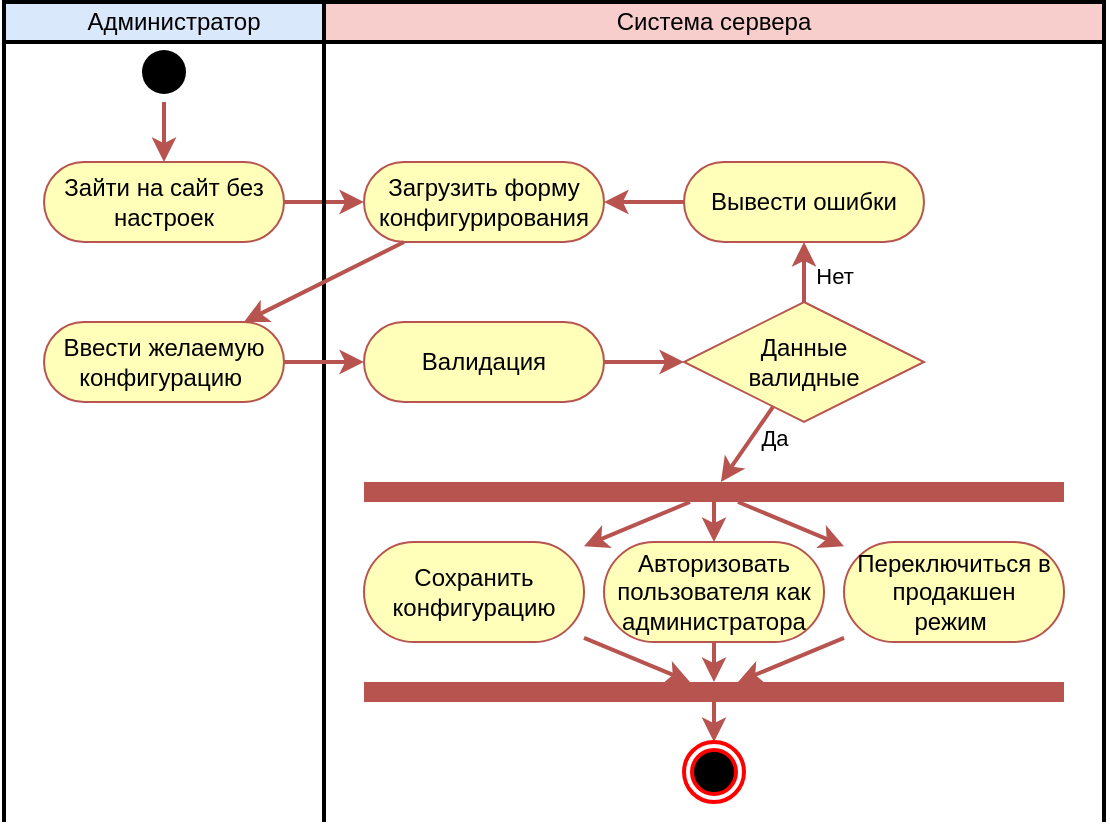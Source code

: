 <mxfile version="20.8.16" type="device" pages="8"><diagram name="⚙️Set: старт" id="GL4Yy4w05EkGA95ttD7a"><mxGraphModel dx="621" dy="559" grid="1" gridSize="10" guides="1" tooltips="1" connect="1" arrows="1" fold="1" page="1" pageScale="1" pageWidth="827" pageHeight="1169" math="0" shadow="0"><root><mxCell id="yme7vqDvQmo6u_JXd5D_-0"/><mxCell id="yme7vqDvQmo6u_JXd5D_-1" parent="yme7vqDvQmo6u_JXd5D_-0"/><mxCell id="yme7vqDvQmo6u_JXd5D_-2" value="Администратор" style="rounded=0;whiteSpace=wrap;html=1;fillColor=#dae8fc;strokeWidth=2;strokeColor=#000000;" vertex="1" parent="yme7vqDvQmo6u_JXd5D_-1"><mxGeometry x="40" y="40" width="170" height="20" as="geometry"/></mxCell><mxCell id="yme7vqDvQmo6u_JXd5D_-4" value="" style="endArrow=none;html=1;rounded=0;entryX=0;entryY=1;entryDx=0;entryDy=0;strokeWidth=2;" edge="1" parent="yme7vqDvQmo6u_JXd5D_-1" target="yme7vqDvQmo6u_JXd5D_-2"><mxGeometry width="50" height="50" relative="1" as="geometry"><mxPoint x="40" y="450" as="sourcePoint"/><mxPoint x="20" y="80" as="targetPoint"/></mxGeometry></mxCell><mxCell id="JQkNJbGDP02DBMht77Hr-5" style="rounded=0;orthogonalLoop=1;jettySize=auto;html=1;strokeWidth=2;fillColor=#f8cecc;strokeColor=#b85450;" edge="1" parent="yme7vqDvQmo6u_JXd5D_-1" source="yme7vqDvQmo6u_JXd5D_-5" target="JQkNJbGDP02DBMht77Hr-0"><mxGeometry relative="1" as="geometry"/></mxCell><mxCell id="yme7vqDvQmo6u_JXd5D_-5" value="Зайти на сайт без настроек" style="rounded=1;whiteSpace=wrap;html=1;comic=0;strokeWidth=1;fillColor=#ffffb9;arcSize=50;strokeColor=#B85450;" vertex="1" parent="yme7vqDvQmo6u_JXd5D_-1"><mxGeometry x="60" y="120" width="120" height="40" as="geometry"/></mxCell><mxCell id="JQkNJbGDP02DBMht77Hr-0" value="Загрузить форму конфигурирования" style="rounded=1;whiteSpace=wrap;html=1;comic=0;strokeWidth=1;fillColor=#ffffb9;arcSize=50;strokeColor=#B85450;" vertex="1" parent="yme7vqDvQmo6u_JXd5D_-1"><mxGeometry x="220" y="120" width="120" height="40" as="geometry"/></mxCell><mxCell id="JQkNJbGDP02DBMht77Hr-1" value="Система сервера" style="rounded=0;whiteSpace=wrap;html=1;fillColor=#f8cecc;strokeWidth=2;strokeColor=#000000;" vertex="1" parent="yme7vqDvQmo6u_JXd5D_-1"><mxGeometry x="200" y="40" width="390" height="20" as="geometry"/></mxCell><mxCell id="JQkNJbGDP02DBMht77Hr-2" value="" style="endArrow=none;html=1;rounded=0;entryX=1;entryY=1;entryDx=0;entryDy=0;strokeWidth=2;" edge="1" parent="yme7vqDvQmo6u_JXd5D_-1" target="JQkNJbGDP02DBMht77Hr-1"><mxGeometry width="50" height="50" relative="1" as="geometry"><mxPoint x="590" y="450" as="sourcePoint"/><mxPoint x="400" y="200" as="targetPoint"/></mxGeometry></mxCell><mxCell id="JQkNJbGDP02DBMht77Hr-3" value="" style="endArrow=none;html=1;rounded=0;entryX=0;entryY=1;entryDx=0;entryDy=0;strokeWidth=2;" edge="1" parent="yme7vqDvQmo6u_JXd5D_-1" target="JQkNJbGDP02DBMht77Hr-1"><mxGeometry width="50" height="50" relative="1" as="geometry"><mxPoint x="200" y="450" as="sourcePoint"/><mxPoint x="180" y="80" as="targetPoint"/></mxGeometry></mxCell><mxCell id="JQkNJbGDP02DBMht77Hr-12" style="edgeStyle=none;shape=connector;rounded=0;orthogonalLoop=1;jettySize=auto;html=1;labelBackgroundColor=default;strokeColor=#b85450;strokeWidth=2;fontFamily=Helvetica;fontSize=11;fontColor=default;endArrow=classic;fillColor=#f8cecc;" edge="1" parent="yme7vqDvQmo6u_JXd5D_-1" source="JQkNJbGDP02DBMht77Hr-6" target="JQkNJbGDP02DBMht77Hr-8"><mxGeometry relative="1" as="geometry"/></mxCell><mxCell id="JQkNJbGDP02DBMht77Hr-6" value="Ввести желаемую конфигурацию&amp;nbsp;" style="rounded=1;whiteSpace=wrap;html=1;comic=0;strokeWidth=1;fillColor=#ffffb9;arcSize=50;strokeColor=#B85450;" vertex="1" parent="yme7vqDvQmo6u_JXd5D_-1"><mxGeometry x="60" y="200" width="120" height="40" as="geometry"/></mxCell><mxCell id="JQkNJbGDP02DBMht77Hr-7" style="rounded=0;orthogonalLoop=1;jettySize=auto;html=1;strokeWidth=2;fillColor=#f8cecc;strokeColor=#b85450;" edge="1" parent="yme7vqDvQmo6u_JXd5D_-1" source="JQkNJbGDP02DBMht77Hr-0" target="JQkNJbGDP02DBMht77Hr-6"><mxGeometry relative="1" as="geometry"><mxPoint x="170" y="165" as="sourcePoint"/><mxPoint x="210" y="175" as="targetPoint"/></mxGeometry></mxCell><mxCell id="JQkNJbGDP02DBMht77Hr-11" style="edgeStyle=none;shape=connector;rounded=0;orthogonalLoop=1;jettySize=auto;html=1;labelBackgroundColor=default;strokeColor=#b85450;strokeWidth=2;fontFamily=Helvetica;fontSize=11;fontColor=default;endArrow=classic;fillColor=#f8cecc;" edge="1" parent="yme7vqDvQmo6u_JXd5D_-1" source="JQkNJbGDP02DBMht77Hr-8" target="JQkNJbGDP02DBMht77Hr-9"><mxGeometry relative="1" as="geometry"><mxPoint x="303.0" y="160" as="sourcePoint"/></mxGeometry></mxCell><mxCell id="JQkNJbGDP02DBMht77Hr-8" value="Валидация" style="rounded=1;whiteSpace=wrap;html=1;comic=0;strokeWidth=1;fillColor=#ffffb9;arcSize=50;strokeColor=#B85450;" vertex="1" parent="yme7vqDvQmo6u_JXd5D_-1"><mxGeometry x="220" y="200" width="120" height="40" as="geometry"/></mxCell><mxCell id="JQkNJbGDP02DBMht77Hr-13" style="shape=connector;rounded=1;orthogonalLoop=1;jettySize=auto;html=1;labelBackgroundColor=default;strokeColor=#b85450;strokeWidth=2;fontFamily=Helvetica;fontSize=11;fontColor=default;endArrow=classic;fillColor=#f8cecc;" edge="1" parent="yme7vqDvQmo6u_JXd5D_-1" source="JQkNJbGDP02DBMht77Hr-9" target="JQkNJbGDP02DBMht77Hr-15"><mxGeometry relative="1" as="geometry"/></mxCell><mxCell id="JQkNJbGDP02DBMht77Hr-14" value="Нет" style="edgeLabel;html=1;align=center;verticalAlign=middle;resizable=0;points=[];fontSize=11;fontFamily=Helvetica;fontColor=default;" vertex="1" connectable="0" parent="JQkNJbGDP02DBMht77Hr-13"><mxGeometry x="-0.486" y="4" relative="1" as="geometry"><mxPoint x="19" y="-6" as="offset"/></mxGeometry></mxCell><mxCell id="JQkNJbGDP02DBMht77Hr-20" style="shape=connector;rounded=0;orthogonalLoop=1;jettySize=auto;html=1;labelBackgroundColor=default;strokeColor=#b85450;strokeWidth=2;fontFamily=Helvetica;fontSize=11;fontColor=default;endArrow=classic;fillColor=#f8cecc;" edge="1" parent="yme7vqDvQmo6u_JXd5D_-1" source="JQkNJbGDP02DBMht77Hr-9" target="JQkNJbGDP02DBMht77Hr-32"><mxGeometry relative="1" as="geometry"/></mxCell><mxCell id="JQkNJbGDP02DBMht77Hr-21" value="Да" style="edgeLabel;html=1;align=center;verticalAlign=middle;resizable=0;points=[];fontSize=11;fontFamily=Helvetica;fontColor=default;" vertex="1" connectable="0" parent="JQkNJbGDP02DBMht77Hr-20"><mxGeometry x="-0.272" relative="1" as="geometry"><mxPoint x="10" y="2" as="offset"/></mxGeometry></mxCell><mxCell id="JQkNJbGDP02DBMht77Hr-9" value="Данные &lt;br&gt;валидные" style="rhombus;whiteSpace=wrap;html=1;comic=0;strokeWidth=1;fillColor=#ffffb9;strokeColor=#B85450;" vertex="1" parent="yme7vqDvQmo6u_JXd5D_-1"><mxGeometry x="380" y="190" width="120" height="60" as="geometry"/></mxCell><mxCell id="JQkNJbGDP02DBMht77Hr-16" style="edgeStyle=orthogonalEdgeStyle;shape=connector;rounded=1;orthogonalLoop=1;jettySize=auto;html=1;labelBackgroundColor=default;strokeColor=#b85450;strokeWidth=2;fontFamily=Helvetica;fontSize=11;fontColor=default;endArrow=classic;fillColor=#f8cecc;" edge="1" parent="yme7vqDvQmo6u_JXd5D_-1" source="JQkNJbGDP02DBMht77Hr-15" target="JQkNJbGDP02DBMht77Hr-0"><mxGeometry relative="1" as="geometry"><Array as="points"><mxPoint x="395" y="140"/></Array></mxGeometry></mxCell><mxCell id="JQkNJbGDP02DBMht77Hr-15" value="Вывести ошибки" style="rounded=1;whiteSpace=wrap;html=1;comic=0;strokeWidth=1;fillColor=#ffffb9;arcSize=50;strokeColor=#B85450;" vertex="1" parent="yme7vqDvQmo6u_JXd5D_-1"><mxGeometry x="380" y="120" width="120" height="40" as="geometry"/></mxCell><mxCell id="JQkNJbGDP02DBMht77Hr-40" style="edgeStyle=none;shape=connector;rounded=0;orthogonalLoop=1;jettySize=auto;html=1;labelBackgroundColor=default;strokeColor=#b85450;strokeWidth=2;fontFamily=Helvetica;fontSize=11;fontColor=default;endArrow=classic;fillColor=#f8cecc;" edge="1" parent="yme7vqDvQmo6u_JXd5D_-1" source="JQkNJbGDP02DBMht77Hr-17" target="JQkNJbGDP02DBMht77Hr-34"><mxGeometry relative="1" as="geometry"/></mxCell><mxCell id="JQkNJbGDP02DBMht77Hr-17" value="Сохранить конфигурацию" style="rounded=1;whiteSpace=wrap;html=1;comic=0;strokeWidth=1;fillColor=#ffffb9;arcSize=50;strokeColor=#B85450;" vertex="1" parent="yme7vqDvQmo6u_JXd5D_-1"><mxGeometry x="220" y="310" width="110" height="50" as="geometry"/></mxCell><mxCell id="JQkNJbGDP02DBMht77Hr-38" style="edgeStyle=none;shape=connector;rounded=0;orthogonalLoop=1;jettySize=auto;html=1;labelBackgroundColor=default;strokeColor=#b85450;strokeWidth=2;fontFamily=Helvetica;fontSize=11;fontColor=default;endArrow=classic;fillColor=#f8cecc;" edge="1" parent="yme7vqDvQmo6u_JXd5D_-1" source="JQkNJbGDP02DBMht77Hr-18" target="JQkNJbGDP02DBMht77Hr-34"><mxGeometry relative="1" as="geometry"/></mxCell><mxCell id="JQkNJbGDP02DBMht77Hr-18" value="Авторизовать пользователя как администратора" style="rounded=1;whiteSpace=wrap;html=1;comic=0;strokeWidth=1;fillColor=#ffffb9;arcSize=50;strokeColor=#B85450;" vertex="1" parent="yme7vqDvQmo6u_JXd5D_-1"><mxGeometry x="340" y="310" width="110" height="50" as="geometry"/></mxCell><mxCell id="JQkNJbGDP02DBMht77Hr-35" style="edgeStyle=none;shape=connector;rounded=0;orthogonalLoop=1;jettySize=auto;html=1;labelBackgroundColor=default;strokeColor=#b85450;strokeWidth=2;fontFamily=Helvetica;fontSize=11;fontColor=default;endArrow=classic;fillColor=#f8cecc;" edge="1" parent="yme7vqDvQmo6u_JXd5D_-1" source="JQkNJbGDP02DBMht77Hr-32" target="JQkNJbGDP02DBMht77Hr-17"><mxGeometry relative="1" as="geometry"/></mxCell><mxCell id="JQkNJbGDP02DBMht77Hr-36" style="edgeStyle=none;shape=connector;rounded=0;orthogonalLoop=1;jettySize=auto;html=1;labelBackgroundColor=default;strokeColor=#b85450;strokeWidth=2;fontFamily=Helvetica;fontSize=11;fontColor=default;endArrow=classic;fillColor=#f8cecc;" edge="1" parent="yme7vqDvQmo6u_JXd5D_-1" source="JQkNJbGDP02DBMht77Hr-32" target="JQkNJbGDP02DBMht77Hr-18"><mxGeometry relative="1" as="geometry"/></mxCell><mxCell id="JQkNJbGDP02DBMht77Hr-37" style="edgeStyle=none;shape=connector;rounded=0;orthogonalLoop=1;jettySize=auto;html=1;labelBackgroundColor=default;strokeColor=#b85450;strokeWidth=2;fontFamily=Helvetica;fontSize=11;fontColor=default;endArrow=classic;fillColor=#f8cecc;" edge="1" parent="yme7vqDvQmo6u_JXd5D_-1" source="JQkNJbGDP02DBMht77Hr-32" target="JQkNJbGDP02DBMht77Hr-33"><mxGeometry relative="1" as="geometry"/></mxCell><mxCell id="JQkNJbGDP02DBMht77Hr-32" value="" style="rounded=0;whiteSpace=wrap;html=1;comic=0;strokeWidth=1;fontFamily=Helvetica;fontSize=11;fontColor=default;fillColor=#B85450;strokeColor=none;" vertex="1" parent="yme7vqDvQmo6u_JXd5D_-1"><mxGeometry x="220" y="280" width="350" height="10" as="geometry"/></mxCell><mxCell id="JQkNJbGDP02DBMht77Hr-39" style="edgeStyle=none;shape=connector;rounded=0;orthogonalLoop=1;jettySize=auto;html=1;labelBackgroundColor=default;strokeColor=#b85450;strokeWidth=2;fontFamily=Helvetica;fontSize=11;fontColor=default;endArrow=classic;fillColor=#f8cecc;" edge="1" parent="yme7vqDvQmo6u_JXd5D_-1" source="JQkNJbGDP02DBMht77Hr-33" target="JQkNJbGDP02DBMht77Hr-34"><mxGeometry relative="1" as="geometry"/></mxCell><mxCell id="JQkNJbGDP02DBMht77Hr-33" value="Переключиться в продакшен &lt;br&gt;режим&amp;nbsp;" style="rounded=1;whiteSpace=wrap;html=1;comic=0;strokeWidth=1;fillColor=#ffffb9;arcSize=50;strokeColor=#B85450;" vertex="1" parent="yme7vqDvQmo6u_JXd5D_-1"><mxGeometry x="460" y="310" width="110" height="50" as="geometry"/></mxCell><mxCell id="JQkNJbGDP02DBMht77Hr-43" style="edgeStyle=none;shape=connector;rounded=0;orthogonalLoop=1;jettySize=auto;html=1;labelBackgroundColor=default;strokeColor=#b85450;strokeWidth=2;fontFamily=Helvetica;fontSize=11;fontColor=default;endArrow=classic;fillColor=#f8cecc;" edge="1" parent="yme7vqDvQmo6u_JXd5D_-1" source="JQkNJbGDP02DBMht77Hr-34" target="JQkNJbGDP02DBMht77Hr-42"><mxGeometry relative="1" as="geometry"/></mxCell><mxCell id="JQkNJbGDP02DBMht77Hr-34" value="" style="rounded=0;whiteSpace=wrap;html=1;comic=0;strokeWidth=1;fontFamily=Helvetica;fontSize=11;fontColor=default;fillColor=#B85450;strokeColor=none;" vertex="1" parent="yme7vqDvQmo6u_JXd5D_-1"><mxGeometry x="220" y="380" width="350" height="10" as="geometry"/></mxCell><mxCell id="JQkNJbGDP02DBMht77Hr-42" value="" style="ellipse;html=1;shape=endState;fillColor=#000000;strokeColor=#ff0000;comic=0;strokeWidth=2;fontFamily=Helvetica;fontSize=11;fontColor=default;" vertex="1" parent="yme7vqDvQmo6u_JXd5D_-1"><mxGeometry x="380" y="410" width="30" height="30" as="geometry"/></mxCell><mxCell id="JQkNJbGDP02DBMht77Hr-45" value="" style="edgeStyle=none;shape=connector;rounded=0;orthogonalLoop=1;jettySize=auto;html=1;labelBackgroundColor=default;strokeColor=#b85450;strokeWidth=2;fontFamily=Helvetica;fontSize=11;fontColor=default;endArrow=classic;fillColor=#f8cecc;" edge="1" parent="yme7vqDvQmo6u_JXd5D_-1" source="JQkNJbGDP02DBMht77Hr-44" target="yme7vqDvQmo6u_JXd5D_-5"><mxGeometry relative="1" as="geometry"/></mxCell><mxCell id="JQkNJbGDP02DBMht77Hr-44" value="" style="ellipse;html=1;shape=endState;fillColor=#000000;strokeColor=none;comic=0;strokeWidth=1;fontFamily=Helvetica;fontSize=11;fontColor=default;" vertex="1" parent="yme7vqDvQmo6u_JXd5D_-1"><mxGeometry x="105" y="60" width="30" height="30" as="geometry"/></mxCell></root></mxGraphModel></diagram><diagram name="🙍Auth: регист" id="JAUKoH3MidOpC5tmT31T"><mxGraphModel dx="610" dy="541" grid="1" gridSize="10" guides="1" tooltips="1" connect="1" arrows="1" fold="1" page="1" pageScale="1" pageWidth="827" pageHeight="1169" math="0" shadow="0"><root><mxCell id="0"/><mxCell id="1" parent="0"/><mxCell id="1BYitda3dwnXQ9jcPyeh-1" value="Пользователь" style="rounded=0;whiteSpace=wrap;html=1;fillColor=#dae8fc;strokeWidth=2;strokeColor=#000000;" vertex="1" parent="1"><mxGeometry x="40" y="40" width="170" height="20" as="geometry"/></mxCell><mxCell id="1BYitda3dwnXQ9jcPyeh-2" value="" style="endArrow=none;html=1;rounded=0;entryX=0;entryY=1;entryDx=0;entryDy=0;strokeWidth=2;" edge="1" parent="1" target="1BYitda3dwnXQ9jcPyeh-1"><mxGeometry width="50" height="50" relative="1" as="geometry"><mxPoint x="40" y="440" as="sourcePoint"/><mxPoint x="20" y="80" as="targetPoint"/></mxGeometry></mxCell><mxCell id="1BYitda3dwnXQ9jcPyeh-3" style="rounded=0;orthogonalLoop=1;jettySize=auto;html=1;strokeWidth=2;fillColor=#f8cecc;strokeColor=#b85450;" edge="1" parent="1" source="1BYitda3dwnXQ9jcPyeh-4" target="1BYitda3dwnXQ9jcPyeh-5"><mxGeometry relative="1" as="geometry"/></mxCell><mxCell id="1BYitda3dwnXQ9jcPyeh-4" value="Зайти не авторизованным и выбрать опцию регистрации" style="rounded=1;whiteSpace=wrap;html=1;comic=0;strokeWidth=1;fillColor=#ffffb9;arcSize=50;strokeColor=#B85450;" vertex="1" parent="1"><mxGeometry x="60" y="110" width="120" height="60" as="geometry"/></mxCell><mxCell id="1BYitda3dwnXQ9jcPyeh-5" value="Загрузить форму регистрации" style="rounded=1;whiteSpace=wrap;html=1;comic=0;strokeWidth=1;fillColor=#ffffb9;arcSize=50;strokeColor=#B85450;" vertex="1" parent="1"><mxGeometry x="220" y="120" width="120" height="40" as="geometry"/></mxCell><mxCell id="1BYitda3dwnXQ9jcPyeh-6" value="Система сервера" style="rounded=0;whiteSpace=wrap;html=1;fillColor=#f8cecc;strokeWidth=2;strokeColor=#000000;" vertex="1" parent="1"><mxGeometry x="200" y="40" width="320" height="20" as="geometry"/></mxCell><mxCell id="1BYitda3dwnXQ9jcPyeh-7" value="" style="endArrow=none;html=1;rounded=0;entryX=1;entryY=1;entryDx=0;entryDy=0;strokeWidth=2;" edge="1" parent="1" target="1BYitda3dwnXQ9jcPyeh-6"><mxGeometry width="50" height="50" relative="1" as="geometry"><mxPoint x="520" y="440" as="sourcePoint"/><mxPoint x="400" y="200" as="targetPoint"/></mxGeometry></mxCell><mxCell id="1BYitda3dwnXQ9jcPyeh-8" value="" style="endArrow=none;html=1;rounded=0;entryX=0;entryY=1;entryDx=0;entryDy=0;strokeWidth=2;" edge="1" parent="1" target="1BYitda3dwnXQ9jcPyeh-6"><mxGeometry width="50" height="50" relative="1" as="geometry"><mxPoint x="200" y="440" as="sourcePoint"/><mxPoint x="180" y="80" as="targetPoint"/></mxGeometry></mxCell><mxCell id="1BYitda3dwnXQ9jcPyeh-9" style="edgeStyle=none;shape=connector;rounded=0;orthogonalLoop=1;jettySize=auto;html=1;labelBackgroundColor=default;strokeColor=#b85450;strokeWidth=2;fontFamily=Helvetica;fontSize=11;fontColor=default;endArrow=classic;fillColor=#f8cecc;" edge="1" parent="1" source="1BYitda3dwnXQ9jcPyeh-10" target="1BYitda3dwnXQ9jcPyeh-13"><mxGeometry relative="1" as="geometry"/></mxCell><mxCell id="1BYitda3dwnXQ9jcPyeh-10" value="Ввести данные" style="rounded=1;whiteSpace=wrap;html=1;comic=0;strokeWidth=1;fillColor=#ffffb9;arcSize=50;strokeColor=#B85450;" vertex="1" parent="1"><mxGeometry x="60" y="200" width="120" height="40" as="geometry"/></mxCell><mxCell id="1BYitda3dwnXQ9jcPyeh-11" style="rounded=0;orthogonalLoop=1;jettySize=auto;html=1;strokeWidth=2;fillColor=#f8cecc;strokeColor=#b85450;" edge="1" parent="1" source="1BYitda3dwnXQ9jcPyeh-5" target="1BYitda3dwnXQ9jcPyeh-10"><mxGeometry relative="1" as="geometry"><mxPoint x="170" y="165" as="sourcePoint"/><mxPoint x="210" y="175" as="targetPoint"/></mxGeometry></mxCell><mxCell id="1BYitda3dwnXQ9jcPyeh-12" style="edgeStyle=none;shape=connector;rounded=0;orthogonalLoop=1;jettySize=auto;html=1;labelBackgroundColor=default;strokeColor=#b85450;strokeWidth=2;fontFamily=Helvetica;fontSize=11;fontColor=default;endArrow=classic;fillColor=#f8cecc;" edge="1" parent="1" source="1BYitda3dwnXQ9jcPyeh-13" target="1BYitda3dwnXQ9jcPyeh-18"><mxGeometry relative="1" as="geometry"><mxPoint x="303.0" y="160" as="sourcePoint"/></mxGeometry></mxCell><mxCell id="1BYitda3dwnXQ9jcPyeh-13" value="Валидация" style="rounded=1;whiteSpace=wrap;html=1;comic=0;strokeWidth=1;fillColor=#ffffb9;arcSize=50;strokeColor=#B85450;" vertex="1" parent="1"><mxGeometry x="220" y="200" width="120" height="40" as="geometry"/></mxCell><mxCell id="1BYitda3dwnXQ9jcPyeh-14" style="shape=connector;rounded=1;orthogonalLoop=1;jettySize=auto;html=1;labelBackgroundColor=default;strokeColor=#b85450;strokeWidth=2;fontFamily=Helvetica;fontSize=11;fontColor=default;endArrow=classic;fillColor=#f8cecc;" edge="1" parent="1" source="1BYitda3dwnXQ9jcPyeh-18" target="1BYitda3dwnXQ9jcPyeh-20"><mxGeometry relative="1" as="geometry"/></mxCell><mxCell id="1BYitda3dwnXQ9jcPyeh-15" value="Нет" style="edgeLabel;html=1;align=center;verticalAlign=middle;resizable=0;points=[];fontSize=11;fontFamily=Helvetica;fontColor=default;" vertex="1" connectable="0" parent="1BYitda3dwnXQ9jcPyeh-14"><mxGeometry x="-0.486" y="4" relative="1" as="geometry"><mxPoint x="19" y="-6" as="offset"/></mxGeometry></mxCell><mxCell id="1BYitda3dwnXQ9jcPyeh-16" style="shape=connector;rounded=0;orthogonalLoop=1;jettySize=auto;html=1;labelBackgroundColor=default;strokeColor=#b85450;strokeWidth=2;fontFamily=Helvetica;fontSize=11;fontColor=default;endArrow=classic;fillColor=#f8cecc;" edge="1" parent="1" source="1BYitda3dwnXQ9jcPyeh-18" target="1BYitda3dwnXQ9jcPyeh-28"><mxGeometry relative="1" as="geometry"/></mxCell><mxCell id="1BYitda3dwnXQ9jcPyeh-17" value="Да" style="edgeLabel;html=1;align=center;verticalAlign=middle;resizable=0;points=[];fontSize=11;fontFamily=Helvetica;fontColor=default;" vertex="1" connectable="0" parent="1BYitda3dwnXQ9jcPyeh-16"><mxGeometry x="-0.272" relative="1" as="geometry"><mxPoint x="10" y="2" as="offset"/></mxGeometry></mxCell><mxCell id="1BYitda3dwnXQ9jcPyeh-18" value="Данные &lt;br&gt;валидные" style="rhombus;whiteSpace=wrap;html=1;comic=0;strokeWidth=1;fillColor=#ffffb9;strokeColor=#B85450;" vertex="1" parent="1"><mxGeometry x="380" y="190" width="120" height="60" as="geometry"/></mxCell><mxCell id="1BYitda3dwnXQ9jcPyeh-19" style="edgeStyle=orthogonalEdgeStyle;shape=connector;rounded=1;orthogonalLoop=1;jettySize=auto;html=1;labelBackgroundColor=default;strokeColor=#b85450;strokeWidth=2;fontFamily=Helvetica;fontSize=11;fontColor=default;endArrow=classic;fillColor=#f8cecc;" edge="1" parent="1" source="1BYitda3dwnXQ9jcPyeh-20" target="1BYitda3dwnXQ9jcPyeh-5"><mxGeometry relative="1" as="geometry"><Array as="points"><mxPoint x="395" y="140"/></Array></mxGeometry></mxCell><mxCell id="1BYitda3dwnXQ9jcPyeh-20" value="Вывести ошибки" style="rounded=1;whiteSpace=wrap;html=1;comic=0;strokeWidth=1;fillColor=#ffffb9;arcSize=50;strokeColor=#B85450;" vertex="1" parent="1"><mxGeometry x="380" y="120" width="120" height="40" as="geometry"/></mxCell><mxCell id="1BYitda3dwnXQ9jcPyeh-21" style="edgeStyle=none;shape=connector;rounded=0;orthogonalLoop=1;jettySize=auto;html=1;labelBackgroundColor=default;strokeColor=#b85450;strokeWidth=2;fontFamily=Helvetica;fontSize=11;fontColor=default;endArrow=classic;fillColor=#f8cecc;" edge="1" parent="1" source="1BYitda3dwnXQ9jcPyeh-22" target="1BYitda3dwnXQ9jcPyeh-32"><mxGeometry relative="1" as="geometry"/></mxCell><mxCell id="1BYitda3dwnXQ9jcPyeh-22" value="Сохранить пользователя" style="rounded=1;whiteSpace=wrap;html=1;comic=0;strokeWidth=1;fillColor=#ffffb9;arcSize=50;strokeColor=#B85450;" vertex="1" parent="1"><mxGeometry x="270" y="310" width="110" height="40" as="geometry"/></mxCell><mxCell id="1BYitda3dwnXQ9jcPyeh-23" style="edgeStyle=none;shape=connector;rounded=0;orthogonalLoop=1;jettySize=auto;html=1;labelBackgroundColor=default;strokeColor=#b85450;strokeWidth=2;fontFamily=Helvetica;fontSize=11;fontColor=default;endArrow=classic;fillColor=#f8cecc;" edge="1" parent="1" source="1BYitda3dwnXQ9jcPyeh-24" target="1BYitda3dwnXQ9jcPyeh-32"><mxGeometry relative="1" as="geometry"/></mxCell><mxCell id="1BYitda3dwnXQ9jcPyeh-24" value="Авторизовать пользователя" style="rounded=1;whiteSpace=wrap;html=1;comic=0;strokeWidth=1;fillColor=#ffffb9;arcSize=50;strokeColor=#B85450;" vertex="1" parent="1"><mxGeometry x="390" y="310" width="110" height="40" as="geometry"/></mxCell><mxCell id="1BYitda3dwnXQ9jcPyeh-25" style="edgeStyle=none;shape=connector;rounded=0;orthogonalLoop=1;jettySize=auto;html=1;labelBackgroundColor=default;strokeColor=#b85450;strokeWidth=2;fontFamily=Helvetica;fontSize=11;fontColor=default;endArrow=classic;fillColor=#f8cecc;" edge="1" parent="1" source="1BYitda3dwnXQ9jcPyeh-28" target="1BYitda3dwnXQ9jcPyeh-22"><mxGeometry relative="1" as="geometry"/></mxCell><mxCell id="1BYitda3dwnXQ9jcPyeh-26" style="edgeStyle=none;shape=connector;rounded=0;orthogonalLoop=1;jettySize=auto;html=1;labelBackgroundColor=default;strokeColor=#b85450;strokeWidth=2;fontFamily=Helvetica;fontSize=11;fontColor=default;endArrow=classic;fillColor=#f8cecc;" edge="1" parent="1" source="1BYitda3dwnXQ9jcPyeh-28" target="1BYitda3dwnXQ9jcPyeh-24"><mxGeometry relative="1" as="geometry"/></mxCell><mxCell id="1BYitda3dwnXQ9jcPyeh-28" value="" style="rounded=0;whiteSpace=wrap;html=1;comic=0;strokeWidth=1;fontFamily=Helvetica;fontSize=11;fontColor=default;fillColor=#B85450;strokeColor=none;" vertex="1" parent="1"><mxGeometry x="270" y="280" width="230" height="10" as="geometry"/></mxCell><mxCell id="1BYitda3dwnXQ9jcPyeh-31" style="edgeStyle=none;shape=connector;rounded=0;orthogonalLoop=1;jettySize=auto;html=1;labelBackgroundColor=default;strokeColor=#b85450;strokeWidth=2;fontFamily=Helvetica;fontSize=11;fontColor=default;endArrow=classic;fillColor=#f8cecc;" edge="1" parent="1" source="1BYitda3dwnXQ9jcPyeh-32" target="1BYitda3dwnXQ9jcPyeh-33"><mxGeometry relative="1" as="geometry"/></mxCell><mxCell id="1BYitda3dwnXQ9jcPyeh-32" value="" style="rounded=0;whiteSpace=wrap;html=1;comic=0;strokeWidth=1;fontFamily=Helvetica;fontSize=11;fontColor=default;fillColor=#B85450;strokeColor=none;" vertex="1" parent="1"><mxGeometry x="270" y="370" width="230" height="10" as="geometry"/></mxCell><mxCell id="1BYitda3dwnXQ9jcPyeh-33" value="" style="ellipse;html=1;shape=endState;fillColor=#000000;strokeColor=#ff0000;comic=0;strokeWidth=2;fontFamily=Helvetica;fontSize=11;fontColor=default;" vertex="1" parent="1"><mxGeometry x="370" y="400" width="30" height="30" as="geometry"/></mxCell><mxCell id="1BYitda3dwnXQ9jcPyeh-34" value="" style="edgeStyle=none;shape=connector;rounded=0;orthogonalLoop=1;jettySize=auto;html=1;labelBackgroundColor=default;strokeColor=#b85450;strokeWidth=2;fontFamily=Helvetica;fontSize=11;fontColor=default;endArrow=classic;fillColor=#f8cecc;" edge="1" parent="1" source="1BYitda3dwnXQ9jcPyeh-35" target="1BYitda3dwnXQ9jcPyeh-4"><mxGeometry relative="1" as="geometry"/></mxCell><mxCell id="1BYitda3dwnXQ9jcPyeh-35" value="" style="ellipse;html=1;shape=endState;fillColor=#000000;strokeColor=none;comic=0;strokeWidth=1;fontFamily=Helvetica;fontSize=11;fontColor=default;" vertex="1" parent="1"><mxGeometry x="105" y="60" width="30" height="30" as="geometry"/></mxCell></root></mxGraphModel></diagram><diagram name="🙍Auth: вход" id="ipMHxbi-QafrElTEH676"><mxGraphModel dx="610" dy="541" grid="1" gridSize="10" guides="1" tooltips="1" connect="1" arrows="1" fold="1" page="1" pageScale="1" pageWidth="827" pageHeight="1169" math="0" shadow="0"><root><mxCell id="l2kwa_6e7RjC2WpPv2IU-0"/><mxCell id="l2kwa_6e7RjC2WpPv2IU-1" parent="l2kwa_6e7RjC2WpPv2IU-0"/><mxCell id="l2kwa_6e7RjC2WpPv2IU-2" value="Пользователь" style="rounded=0;whiteSpace=wrap;html=1;fillColor=#dae8fc;strokeWidth=2;strokeColor=#000000;" vertex="1" parent="l2kwa_6e7RjC2WpPv2IU-1"><mxGeometry x="40" y="40" width="170" height="20" as="geometry"/></mxCell><mxCell id="l2kwa_6e7RjC2WpPv2IU-3" value="" style="endArrow=none;html=1;rounded=0;entryX=0;entryY=1;entryDx=0;entryDy=0;strokeWidth=2;" edge="1" parent="l2kwa_6e7RjC2WpPv2IU-1" target="l2kwa_6e7RjC2WpPv2IU-2"><mxGeometry width="50" height="50" relative="1" as="geometry"><mxPoint x="40" y="380" as="sourcePoint"/><mxPoint x="20" y="80" as="targetPoint"/></mxGeometry></mxCell><mxCell id="l2kwa_6e7RjC2WpPv2IU-4" style="rounded=0;orthogonalLoop=1;jettySize=auto;html=1;strokeWidth=2;fillColor=#f8cecc;strokeColor=#b85450;" edge="1" parent="l2kwa_6e7RjC2WpPv2IU-1" source="l2kwa_6e7RjC2WpPv2IU-5" target="l2kwa_6e7RjC2WpPv2IU-6"><mxGeometry relative="1" as="geometry"/></mxCell><mxCell id="l2kwa_6e7RjC2WpPv2IU-5" value="Зайти не авторизованным и выбрать опцию авторизации" style="rounded=1;whiteSpace=wrap;html=1;comic=0;strokeWidth=1;fillColor=#ffffb9;arcSize=50;strokeColor=#B85450;" vertex="1" parent="l2kwa_6e7RjC2WpPv2IU-1"><mxGeometry x="60" y="110" width="120" height="60" as="geometry"/></mxCell><mxCell id="l2kwa_6e7RjC2WpPv2IU-6" value="Загрузить форму авторизации" style="rounded=1;whiteSpace=wrap;html=1;comic=0;strokeWidth=1;fillColor=#ffffb9;arcSize=50;strokeColor=#B85450;" vertex="1" parent="l2kwa_6e7RjC2WpPv2IU-1"><mxGeometry x="220" y="120" width="120" height="40" as="geometry"/></mxCell><mxCell id="l2kwa_6e7RjC2WpPv2IU-7" value="Система сервера" style="rounded=0;whiteSpace=wrap;html=1;fillColor=#f8cecc;strokeWidth=2;strokeColor=#000000;" vertex="1" parent="l2kwa_6e7RjC2WpPv2IU-1"><mxGeometry x="200" y="40" width="320" height="20" as="geometry"/></mxCell><mxCell id="l2kwa_6e7RjC2WpPv2IU-8" value="" style="endArrow=none;html=1;rounded=0;entryX=1;entryY=1;entryDx=0;entryDy=0;strokeWidth=2;" edge="1" parent="l2kwa_6e7RjC2WpPv2IU-1" target="l2kwa_6e7RjC2WpPv2IU-7"><mxGeometry width="50" height="50" relative="1" as="geometry"><mxPoint x="520" y="380" as="sourcePoint"/><mxPoint x="400" y="200" as="targetPoint"/></mxGeometry></mxCell><mxCell id="l2kwa_6e7RjC2WpPv2IU-9" value="" style="endArrow=none;html=1;rounded=0;entryX=0;entryY=1;entryDx=0;entryDy=0;strokeWidth=2;" edge="1" parent="l2kwa_6e7RjC2WpPv2IU-1" target="l2kwa_6e7RjC2WpPv2IU-7"><mxGeometry width="50" height="50" relative="1" as="geometry"><mxPoint x="200" y="380" as="sourcePoint"/><mxPoint x="180" y="80" as="targetPoint"/></mxGeometry></mxCell><mxCell id="l2kwa_6e7RjC2WpPv2IU-10" style="edgeStyle=none;shape=connector;rounded=0;orthogonalLoop=1;jettySize=auto;html=1;labelBackgroundColor=default;strokeColor=#b85450;strokeWidth=2;fontFamily=Helvetica;fontSize=11;fontColor=default;endArrow=classic;fillColor=#f8cecc;" edge="1" parent="l2kwa_6e7RjC2WpPv2IU-1" source="l2kwa_6e7RjC2WpPv2IU-11" target="l2kwa_6e7RjC2WpPv2IU-14"><mxGeometry relative="1" as="geometry"/></mxCell><mxCell id="l2kwa_6e7RjC2WpPv2IU-11" value="Ввести данные" style="rounded=1;whiteSpace=wrap;html=1;comic=0;strokeWidth=1;fillColor=#ffffb9;arcSize=50;strokeColor=#B85450;" vertex="1" parent="l2kwa_6e7RjC2WpPv2IU-1"><mxGeometry x="60" y="200" width="120" height="40" as="geometry"/></mxCell><mxCell id="l2kwa_6e7RjC2WpPv2IU-12" style="rounded=0;orthogonalLoop=1;jettySize=auto;html=1;strokeWidth=2;fillColor=#f8cecc;strokeColor=#b85450;" edge="1" parent="l2kwa_6e7RjC2WpPv2IU-1" source="l2kwa_6e7RjC2WpPv2IU-6" target="l2kwa_6e7RjC2WpPv2IU-11"><mxGeometry relative="1" as="geometry"><mxPoint x="170" y="165" as="sourcePoint"/><mxPoint x="210" y="175" as="targetPoint"/></mxGeometry></mxCell><mxCell id="l2kwa_6e7RjC2WpPv2IU-13" style="edgeStyle=none;shape=connector;rounded=0;orthogonalLoop=1;jettySize=auto;html=1;labelBackgroundColor=default;strokeColor=#b85450;strokeWidth=2;fontFamily=Helvetica;fontSize=11;fontColor=default;endArrow=classic;fillColor=#f8cecc;" edge="1" parent="l2kwa_6e7RjC2WpPv2IU-1" source="l2kwa_6e7RjC2WpPv2IU-14" target="l2kwa_6e7RjC2WpPv2IU-19"><mxGeometry relative="1" as="geometry"><mxPoint x="303.0" y="160" as="sourcePoint"/></mxGeometry></mxCell><mxCell id="l2kwa_6e7RjC2WpPv2IU-14" value="Валидация" style="rounded=1;whiteSpace=wrap;html=1;comic=0;strokeWidth=1;fillColor=#ffffb9;arcSize=50;strokeColor=#B85450;" vertex="1" parent="l2kwa_6e7RjC2WpPv2IU-1"><mxGeometry x="220" y="200" width="120" height="40" as="geometry"/></mxCell><mxCell id="l2kwa_6e7RjC2WpPv2IU-15" style="shape=connector;rounded=1;orthogonalLoop=1;jettySize=auto;html=1;labelBackgroundColor=default;strokeColor=#b85450;strokeWidth=2;fontFamily=Helvetica;fontSize=11;fontColor=default;endArrow=classic;fillColor=#f8cecc;" edge="1" parent="l2kwa_6e7RjC2WpPv2IU-1" source="l2kwa_6e7RjC2WpPv2IU-19" target="l2kwa_6e7RjC2WpPv2IU-21"><mxGeometry relative="1" as="geometry"/></mxCell><mxCell id="l2kwa_6e7RjC2WpPv2IU-16" value="Нет" style="edgeLabel;html=1;align=center;verticalAlign=middle;resizable=0;points=[];fontSize=11;fontFamily=Helvetica;fontColor=default;" vertex="1" connectable="0" parent="l2kwa_6e7RjC2WpPv2IU-15"><mxGeometry x="-0.486" y="4" relative="1" as="geometry"><mxPoint x="19" y="-6" as="offset"/></mxGeometry></mxCell><mxCell id="l2kwa_6e7RjC2WpPv2IU-17" style="shape=connector;rounded=0;orthogonalLoop=1;jettySize=auto;html=1;labelBackgroundColor=default;strokeColor=#b85450;strokeWidth=2;fontFamily=Helvetica;fontSize=11;fontColor=default;endArrow=classic;fillColor=#f8cecc;" edge="1" parent="l2kwa_6e7RjC2WpPv2IU-1" source="l2kwa_6e7RjC2WpPv2IU-19" target="l2kwa_6e7RjC2WpPv2IU-25"><mxGeometry relative="1" as="geometry"><mxPoint x="389.231" y="280" as="targetPoint"/></mxGeometry></mxCell><mxCell id="l2kwa_6e7RjC2WpPv2IU-18" value="Да" style="edgeLabel;html=1;align=center;verticalAlign=middle;resizable=0;points=[];fontSize=11;fontFamily=Helvetica;fontColor=default;" vertex="1" connectable="0" parent="l2kwa_6e7RjC2WpPv2IU-17"><mxGeometry x="-0.272" relative="1" as="geometry"><mxPoint x="10" y="2" as="offset"/></mxGeometry></mxCell><mxCell id="l2kwa_6e7RjC2WpPv2IU-19" value="Данные &lt;br&gt;валидные" style="rhombus;whiteSpace=wrap;html=1;comic=0;strokeWidth=1;fillColor=#ffffb9;strokeColor=#B85450;" vertex="1" parent="l2kwa_6e7RjC2WpPv2IU-1"><mxGeometry x="380" y="190" width="120" height="60" as="geometry"/></mxCell><mxCell id="l2kwa_6e7RjC2WpPv2IU-20" style="edgeStyle=orthogonalEdgeStyle;shape=connector;rounded=1;orthogonalLoop=1;jettySize=auto;html=1;labelBackgroundColor=default;strokeColor=#b85450;strokeWidth=2;fontFamily=Helvetica;fontSize=11;fontColor=default;endArrow=classic;fillColor=#f8cecc;" edge="1" parent="l2kwa_6e7RjC2WpPv2IU-1" source="l2kwa_6e7RjC2WpPv2IU-21" target="l2kwa_6e7RjC2WpPv2IU-6"><mxGeometry relative="1" as="geometry"><Array as="points"><mxPoint x="395" y="140"/></Array></mxGeometry></mxCell><mxCell id="l2kwa_6e7RjC2WpPv2IU-21" value="Вывести ошибки" style="rounded=1;whiteSpace=wrap;html=1;comic=0;strokeWidth=1;fillColor=#ffffb9;arcSize=50;strokeColor=#B85450;" vertex="1" parent="l2kwa_6e7RjC2WpPv2IU-1"><mxGeometry x="380" y="120" width="120" height="40" as="geometry"/></mxCell><mxCell id="s9w9udCOdxKI2yPSYuKc-2" style="edgeStyle=none;shape=connector;rounded=0;orthogonalLoop=1;jettySize=auto;html=1;labelBackgroundColor=default;strokeColor=#b85450;strokeWidth=2;fontFamily=Helvetica;fontSize=11;fontColor=default;endArrow=classic;fillColor=#f8cecc;" edge="1" parent="l2kwa_6e7RjC2WpPv2IU-1" source="l2kwa_6e7RjC2WpPv2IU-25" target="l2kwa_6e7RjC2WpPv2IU-31"><mxGeometry relative="1" as="geometry"/></mxCell><mxCell id="l2kwa_6e7RjC2WpPv2IU-25" value="Авторизовать пользователя" style="rounded=1;whiteSpace=wrap;html=1;comic=0;strokeWidth=1;fillColor=#ffffb9;arcSize=50;strokeColor=#B85450;" vertex="1" parent="l2kwa_6e7RjC2WpPv2IU-1"><mxGeometry x="385" y="280" width="110" height="40" as="geometry"/></mxCell><mxCell id="l2kwa_6e7RjC2WpPv2IU-31" value="" style="ellipse;html=1;shape=endState;fillColor=#000000;strokeColor=#ff0000;comic=0;strokeWidth=2;fontFamily=Helvetica;fontSize=11;fontColor=default;" vertex="1" parent="l2kwa_6e7RjC2WpPv2IU-1"><mxGeometry x="425" y="340" width="30" height="30" as="geometry"/></mxCell><mxCell id="l2kwa_6e7RjC2WpPv2IU-32" value="" style="edgeStyle=none;shape=connector;rounded=0;orthogonalLoop=1;jettySize=auto;html=1;labelBackgroundColor=default;strokeColor=#b85450;strokeWidth=2;fontFamily=Helvetica;fontSize=11;fontColor=default;endArrow=classic;fillColor=#f8cecc;" edge="1" parent="l2kwa_6e7RjC2WpPv2IU-1" source="l2kwa_6e7RjC2WpPv2IU-33" target="l2kwa_6e7RjC2WpPv2IU-5"><mxGeometry relative="1" as="geometry"/></mxCell><mxCell id="l2kwa_6e7RjC2WpPv2IU-33" value="" style="ellipse;html=1;shape=endState;fillColor=#000000;strokeColor=none;comic=0;strokeWidth=1;fontFamily=Helvetica;fontSize=11;fontColor=default;" vertex="1" parent="l2kwa_6e7RjC2WpPv2IU-1"><mxGeometry x="105" y="60" width="30" height="30" as="geometry"/></mxCell></root></mxGraphModel></diagram><diagram name="🙍Auth: выход" id="Qr68rDYda_jN1-vFEALa"><mxGraphModel dx="610" dy="541" grid="1" gridSize="10" guides="1" tooltips="1" connect="1" arrows="1" fold="1" page="1" pageScale="1" pageWidth="827" pageHeight="1169" math="0" shadow="0"><root><mxCell id="6G7xEP1-ShITAOQwamyJ-0"/><mxCell id="6G7xEP1-ShITAOQwamyJ-1" parent="6G7xEP1-ShITAOQwamyJ-0"/><mxCell id="fxCzz0Qbm3YxuD54zTOh-0" value="Пользователь" style="rounded=0;whiteSpace=wrap;html=1;fillColor=#dae8fc;strokeWidth=2;strokeColor=#000000;" vertex="1" parent="6G7xEP1-ShITAOQwamyJ-1"><mxGeometry x="40" y="40" width="170" height="20" as="geometry"/></mxCell><mxCell id="fxCzz0Qbm3YxuD54zTOh-1" value="" style="endArrow=none;html=1;rounded=0;entryX=0;entryY=1;entryDx=0;entryDy=0;strokeWidth=2;" edge="1" parent="6G7xEP1-ShITAOQwamyJ-1" target="fxCzz0Qbm3YxuD54zTOh-0"><mxGeometry width="50" height="50" relative="1" as="geometry"><mxPoint x="40" y="320" as="sourcePoint"/><mxPoint x="20" y="80" as="targetPoint"/></mxGeometry></mxCell><mxCell id="fxCzz0Qbm3YxuD54zTOh-2" style="rounded=1;orthogonalLoop=1;jettySize=auto;html=1;strokeWidth=2;fillColor=#f8cecc;strokeColor=#b85450;edgeStyle=orthogonalEdgeStyle;" edge="1" parent="6G7xEP1-ShITAOQwamyJ-1" source="fxCzz0Qbm3YxuD54zTOh-3" target="fxCzz0Qbm3YxuD54zTOh-26"><mxGeometry relative="1" as="geometry"><mxPoint x="220" y="140" as="targetPoint"/><Array as="points"><mxPoint x="325" y="140"/></Array></mxGeometry></mxCell><mxCell id="fxCzz0Qbm3YxuD54zTOh-3" value="Выбрать опцию выхода" style="rounded=1;whiteSpace=wrap;html=1;comic=0;strokeWidth=1;fillColor=#ffffb9;arcSize=50;strokeColor=#B85450;" vertex="1" parent="6G7xEP1-ShITAOQwamyJ-1"><mxGeometry x="60" y="120" width="120" height="40" as="geometry"/></mxCell><mxCell id="fxCzz0Qbm3YxuD54zTOh-5" value="Система сервера" style="rounded=0;whiteSpace=wrap;html=1;fillColor=#f8cecc;strokeWidth=2;strokeColor=#000000;" vertex="1" parent="6G7xEP1-ShITAOQwamyJ-1"><mxGeometry x="200" y="40" width="250" height="20" as="geometry"/></mxCell><mxCell id="fxCzz0Qbm3YxuD54zTOh-6" value="" style="endArrow=none;html=1;rounded=0;entryX=1;entryY=1;entryDx=0;entryDy=0;strokeWidth=2;" edge="1" parent="6G7xEP1-ShITAOQwamyJ-1" target="fxCzz0Qbm3YxuD54zTOh-5"><mxGeometry width="50" height="50" relative="1" as="geometry"><mxPoint x="450" y="320" as="sourcePoint"/><mxPoint x="400" y="200" as="targetPoint"/></mxGeometry></mxCell><mxCell id="fxCzz0Qbm3YxuD54zTOh-7" value="" style="endArrow=none;html=1;rounded=0;entryX=0;entryY=1;entryDx=0;entryDy=0;strokeWidth=2;" edge="1" parent="6G7xEP1-ShITAOQwamyJ-1" target="fxCzz0Qbm3YxuD54zTOh-5"><mxGeometry width="50" height="50" relative="1" as="geometry"><mxPoint x="200" y="320" as="sourcePoint"/><mxPoint x="180" y="80" as="targetPoint"/></mxGeometry></mxCell><mxCell id="fxCzz0Qbm3YxuD54zTOh-20" style="edgeStyle=none;shape=connector;rounded=0;orthogonalLoop=1;jettySize=auto;html=1;labelBackgroundColor=default;strokeColor=#b85450;strokeWidth=2;fontFamily=Helvetica;fontSize=11;fontColor=default;endArrow=classic;fillColor=#f8cecc;" edge="1" parent="6G7xEP1-ShITAOQwamyJ-1" source="fxCzz0Qbm3YxuD54zTOh-21" target="fxCzz0Qbm3YxuD54zTOh-28"><mxGeometry relative="1" as="geometry"/></mxCell><mxCell id="fxCzz0Qbm3YxuD54zTOh-21" value="Удаление токена" style="rounded=1;whiteSpace=wrap;html=1;comic=0;strokeWidth=1;fillColor=#ffffb9;arcSize=50;strokeColor=#B85450;" vertex="1" parent="6G7xEP1-ShITAOQwamyJ-1"><mxGeometry x="210" y="190" width="110" height="40" as="geometry"/></mxCell><mxCell id="fxCzz0Qbm3YxuD54zTOh-22" style="edgeStyle=none;shape=connector;rounded=0;orthogonalLoop=1;jettySize=auto;html=1;labelBackgroundColor=default;strokeColor=#b85450;strokeWidth=2;fontFamily=Helvetica;fontSize=11;fontColor=default;endArrow=classic;fillColor=#f8cecc;" edge="1" parent="6G7xEP1-ShITAOQwamyJ-1" source="fxCzz0Qbm3YxuD54zTOh-23" target="fxCzz0Qbm3YxuD54zTOh-28"><mxGeometry relative="1" as="geometry"/></mxCell><mxCell id="fxCzz0Qbm3YxuD54zTOh-23" value="Переход на страницу входа" style="rounded=1;whiteSpace=wrap;html=1;comic=0;strokeWidth=1;fillColor=#ffffb9;arcSize=50;strokeColor=#B85450;" vertex="1" parent="6G7xEP1-ShITAOQwamyJ-1"><mxGeometry x="330" y="190" width="110" height="40" as="geometry"/></mxCell><mxCell id="fxCzz0Qbm3YxuD54zTOh-24" style="edgeStyle=none;shape=connector;rounded=0;orthogonalLoop=1;jettySize=auto;html=1;labelBackgroundColor=default;strokeColor=#b85450;strokeWidth=2;fontFamily=Helvetica;fontSize=11;fontColor=default;endArrow=classic;fillColor=#f8cecc;" edge="1" parent="6G7xEP1-ShITAOQwamyJ-1" source="fxCzz0Qbm3YxuD54zTOh-26" target="fxCzz0Qbm3YxuD54zTOh-21"><mxGeometry relative="1" as="geometry"/></mxCell><mxCell id="fxCzz0Qbm3YxuD54zTOh-25" style="edgeStyle=none;shape=connector;rounded=0;orthogonalLoop=1;jettySize=auto;html=1;labelBackgroundColor=default;strokeColor=#b85450;strokeWidth=2;fontFamily=Helvetica;fontSize=11;fontColor=default;endArrow=classic;fillColor=#f8cecc;" edge="1" parent="6G7xEP1-ShITAOQwamyJ-1" source="fxCzz0Qbm3YxuD54zTOh-26" target="fxCzz0Qbm3YxuD54zTOh-23"><mxGeometry relative="1" as="geometry"/></mxCell><mxCell id="fxCzz0Qbm3YxuD54zTOh-26" value="" style="rounded=0;whiteSpace=wrap;html=1;comic=0;strokeWidth=1;fontFamily=Helvetica;fontSize=11;fontColor=default;fillColor=#B85450;strokeColor=none;" vertex="1" parent="6G7xEP1-ShITAOQwamyJ-1"><mxGeometry x="210" y="160" width="230" height="10" as="geometry"/></mxCell><mxCell id="fxCzz0Qbm3YxuD54zTOh-27" style="edgeStyle=none;shape=connector;rounded=0;orthogonalLoop=1;jettySize=auto;html=1;labelBackgroundColor=default;strokeColor=#b85450;strokeWidth=2;fontFamily=Helvetica;fontSize=11;fontColor=default;endArrow=classic;fillColor=#f8cecc;" edge="1" parent="6G7xEP1-ShITAOQwamyJ-1" source="fxCzz0Qbm3YxuD54zTOh-28" target="fxCzz0Qbm3YxuD54zTOh-29"><mxGeometry relative="1" as="geometry"/></mxCell><mxCell id="fxCzz0Qbm3YxuD54zTOh-28" value="" style="rounded=0;whiteSpace=wrap;html=1;comic=0;strokeWidth=1;fontFamily=Helvetica;fontSize=11;fontColor=default;fillColor=#B85450;strokeColor=none;" vertex="1" parent="6G7xEP1-ShITAOQwamyJ-1"><mxGeometry x="210" y="250" width="230" height="10" as="geometry"/></mxCell><mxCell id="fxCzz0Qbm3YxuD54zTOh-29" value="" style="ellipse;html=1;shape=endState;fillColor=#000000;strokeColor=#ff0000;comic=0;strokeWidth=2;fontFamily=Helvetica;fontSize=11;fontColor=default;" vertex="1" parent="6G7xEP1-ShITAOQwamyJ-1"><mxGeometry x="310" y="280" width="30" height="30" as="geometry"/></mxCell><mxCell id="fxCzz0Qbm3YxuD54zTOh-30" value="" style="edgeStyle=none;shape=connector;rounded=0;orthogonalLoop=1;jettySize=auto;html=1;labelBackgroundColor=default;strokeColor=#b85450;strokeWidth=2;fontFamily=Helvetica;fontSize=11;fontColor=default;endArrow=classic;fillColor=#f8cecc;" edge="1" parent="6G7xEP1-ShITAOQwamyJ-1" source="fxCzz0Qbm3YxuD54zTOh-31" target="fxCzz0Qbm3YxuD54zTOh-3"><mxGeometry relative="1" as="geometry"/></mxCell><mxCell id="fxCzz0Qbm3YxuD54zTOh-31" value="" style="ellipse;html=1;shape=endState;fillColor=#000000;strokeColor=none;comic=0;strokeWidth=1;fontFamily=Helvetica;fontSize=11;fontColor=default;" vertex="1" parent="6G7xEP1-ShITAOQwamyJ-1"><mxGeometry x="105" y="60" width="30" height="30" as="geometry"/></mxCell></root></mxGraphModel></diagram><diagram name="📕Alb: синхрон" id="5t1MccQZvcaioK-SnXwY"><mxGraphModel dx="610" dy="541" grid="1" gridSize="10" guides="1" tooltips="1" connect="1" arrows="1" fold="1" page="1" pageScale="1" pageWidth="827" pageHeight="1169" math="0" shadow="0"><root><mxCell id="V1XuZk7PPCVvR9Xbscif-0"/><mxCell id="V1XuZk7PPCVvR9Xbscif-1" parent="V1XuZk7PPCVvR9Xbscif-0"/><mxCell id="V1XuZk7PPCVvR9Xbscif-2" value="Клиент" style="rounded=0;whiteSpace=wrap;html=1;fillColor=#d5e8d4;strokeWidth=2;strokeColor=#000000;" vertex="1" parent="V1XuZk7PPCVvR9Xbscif-1"><mxGeometry x="40" y="40" width="220" height="20" as="geometry"/></mxCell><mxCell id="V1XuZk7PPCVvR9Xbscif-3" value="" style="endArrow=none;html=1;rounded=0;entryX=0;entryY=1;entryDx=0;entryDy=0;strokeWidth=2;" edge="1" parent="V1XuZk7PPCVvR9Xbscif-1" target="V1XuZk7PPCVvR9Xbscif-2"><mxGeometry width="50" height="50" relative="1" as="geometry"><mxPoint x="40" y="380" as="sourcePoint"/><mxPoint x="20" y="80" as="targetPoint"/></mxGeometry></mxCell><mxCell id="fktvpz4ONtStvzPWZW6v-0" style="edgeStyle=none;shape=connector;rounded=0;orthogonalLoop=1;jettySize=auto;html=1;labelBackgroundColor=default;strokeColor=#b85450;strokeWidth=2;fontFamily=Helvetica;fontSize=11;fontColor=default;endArrow=classic;fillColor=#f8cecc;" edge="1" parent="V1XuZk7PPCVvR9Xbscif-1" source="V1XuZk7PPCVvR9Xbscif-5" target="fktvpz4ONtStvzPWZW6v-1"><mxGeometry relative="1" as="geometry"><mxPoint x="120" y="200" as="targetPoint"/></mxGeometry></mxCell><mxCell id="V1XuZk7PPCVvR9Xbscif-5" value="Проверка новых картинок в синхронизируемых альбомах" style="rounded=1;whiteSpace=wrap;html=1;comic=0;strokeWidth=1;fillColor=#ffffb9;arcSize=50;strokeColor=#B85450;" vertex="1" parent="V1XuZk7PPCVvR9Xbscif-1"><mxGeometry x="60" y="110" width="120" height="60" as="geometry"/></mxCell><mxCell id="V1XuZk7PPCVvR9Xbscif-7" value="Система сервера" style="rounded=0;whiteSpace=wrap;html=1;fillColor=#f8cecc;strokeWidth=2;strokeColor=#000000;" vertex="1" parent="V1XuZk7PPCVvR9Xbscif-1"><mxGeometry x="260" y="40" width="160" height="20" as="geometry"/></mxCell><mxCell id="V1XuZk7PPCVvR9Xbscif-8" value="" style="endArrow=none;html=1;rounded=0;entryX=1;entryY=1;entryDx=0;entryDy=0;strokeWidth=2;" edge="1" parent="V1XuZk7PPCVvR9Xbscif-1" target="V1XuZk7PPCVvR9Xbscif-7"><mxGeometry width="50" height="50" relative="1" as="geometry"><mxPoint x="420" y="380" as="sourcePoint"/><mxPoint x="400" y="200" as="targetPoint"/></mxGeometry></mxCell><mxCell id="V1XuZk7PPCVvR9Xbscif-9" value="" style="endArrow=none;html=1;rounded=0;entryX=0;entryY=1;entryDx=0;entryDy=0;strokeWidth=2;" edge="1" parent="V1XuZk7PPCVvR9Xbscif-1" target="V1XuZk7PPCVvR9Xbscif-7"><mxGeometry width="50" height="50" relative="1" as="geometry"><mxPoint x="260" y="380" as="sourcePoint"/><mxPoint x="180" y="80" as="targetPoint"/></mxGeometry></mxCell><mxCell id="V1XuZk7PPCVvR9Xbscif-35" value="" style="edgeStyle=none;shape=connector;rounded=0;orthogonalLoop=1;jettySize=auto;html=1;labelBackgroundColor=default;strokeColor=#b85450;strokeWidth=2;fontFamily=Helvetica;fontSize=11;fontColor=default;endArrow=classic;fillColor=#f8cecc;" edge="1" parent="V1XuZk7PPCVvR9Xbscif-1" source="V1XuZk7PPCVvR9Xbscif-36" target="V1XuZk7PPCVvR9Xbscif-5"><mxGeometry relative="1" as="geometry"/></mxCell><mxCell id="V1XuZk7PPCVvR9Xbscif-36" value="" style="ellipse;html=1;shape=endState;fillColor=#000000;strokeColor=none;comic=0;strokeWidth=1;fontFamily=Helvetica;fontSize=11;fontColor=default;" vertex="1" parent="V1XuZk7PPCVvR9Xbscif-1"><mxGeometry x="105" y="60" width="30" height="30" as="geometry"/></mxCell><mxCell id="fktvpz4ONtStvzPWZW6v-3" style="edgeStyle=none;shape=connector;rounded=0;orthogonalLoop=1;jettySize=auto;html=1;labelBackgroundColor=default;strokeColor=#b85450;strokeWidth=2;fontFamily=Helvetica;fontSize=11;fontColor=default;endArrow=classic;fillColor=#f8cecc;" edge="1" parent="V1XuZk7PPCVvR9Xbscif-1" source="fktvpz4ONtStvzPWZW6v-1" target="fktvpz4ONtStvzPWZW6v-2"><mxGeometry relative="1" as="geometry"/></mxCell><mxCell id="fktvpz4ONtStvzPWZW6v-4" value="Нет" style="edgeLabel;html=1;align=center;verticalAlign=middle;resizable=0;points=[];fontSize=11;fontFamily=Helvetica;fontColor=default;" vertex="1" connectable="0" parent="fktvpz4ONtStvzPWZW6v-3"><mxGeometry x="-0.515" y="-4" relative="1" as="geometry"><mxPoint x="-20" y="9" as="offset"/></mxGeometry></mxCell><mxCell id="fktvpz4ONtStvzPWZW6v-7" style="edgeStyle=none;shape=connector;rounded=0;orthogonalLoop=1;jettySize=auto;html=1;labelBackgroundColor=default;strokeColor=#b85450;strokeWidth=2;fontFamily=Helvetica;fontSize=11;fontColor=default;endArrow=classic;fillColor=#f8cecc;" edge="1" parent="V1XuZk7PPCVvR9Xbscif-1" source="fktvpz4ONtStvzPWZW6v-1" target="fktvpz4ONtStvzPWZW6v-5"><mxGeometry relative="1" as="geometry"/></mxCell><mxCell id="fktvpz4ONtStvzPWZW6v-8" value="Да" style="edgeLabel;html=1;align=center;verticalAlign=middle;resizable=0;points=[];fontSize=11;fontFamily=Helvetica;fontColor=default;" vertex="1" connectable="0" parent="fktvpz4ONtStvzPWZW6v-7"><mxGeometry x="0.292" y="-2" relative="1" as="geometry"><mxPoint x="8" y="-16" as="offset"/></mxGeometry></mxCell><mxCell id="fktvpz4ONtStvzPWZW6v-1" value="Есть новые" style="rhombus;whiteSpace=wrap;html=1;comic=0;strokeWidth=1;fillColor=#ffffb9;strokeColor=#B85450;" vertex="1" parent="V1XuZk7PPCVvR9Xbscif-1"><mxGeometry x="60" y="200" width="120" height="40" as="geometry"/></mxCell><mxCell id="fktvpz4ONtStvzPWZW6v-2" value="" style="ellipse;html=1;shape=endState;fillColor=#000000;strokeColor=#ff0000;comic=0;strokeWidth=2;fontFamily=Helvetica;fontSize=11;fontColor=default;" vertex="1" parent="V1XuZk7PPCVvR9Xbscif-1"><mxGeometry x="60" y="280" width="30" height="30" as="geometry"/></mxCell><mxCell id="fktvpz4ONtStvzPWZW6v-10" style="edgeStyle=none;shape=connector;rounded=0;orthogonalLoop=1;jettySize=auto;html=1;labelBackgroundColor=default;strokeColor=#b85450;strokeWidth=2;fontFamily=Helvetica;fontSize=11;fontColor=default;endArrow=classic;fillColor=#f8cecc;" edge="1" parent="V1XuZk7PPCVvR9Xbscif-1" source="fktvpz4ONtStvzPWZW6v-5" target="fktvpz4ONtStvzPWZW6v-9"><mxGeometry relative="1" as="geometry"/></mxCell><mxCell id="fktvpz4ONtStvzPWZW6v-5" value="Отправка порциями" style="rounded=1;whiteSpace=wrap;html=1;comic=0;strokeWidth=1;fillColor=#ffffb9;arcSize=50;strokeColor=#B85450;" vertex="1" parent="V1XuZk7PPCVvR9Xbscif-1"><mxGeometry x="120" y="280" width="120" height="40" as="geometry"/></mxCell><mxCell id="fktvpz4ONtStvzPWZW6v-14" style="edgeStyle=none;shape=connector;rounded=0;orthogonalLoop=1;jettySize=auto;html=1;labelBackgroundColor=default;strokeColor=#b85450;strokeWidth=2;fontFamily=Helvetica;fontSize=11;fontColor=default;endArrow=classic;fillColor=#f8cecc;" edge="1" parent="V1XuZk7PPCVvR9Xbscif-1" source="fktvpz4ONtStvzPWZW6v-9" target="fktvpz4ONtStvzPWZW6v-11"><mxGeometry relative="1" as="geometry"><mxPoint x="390" y="360" as="targetPoint"/></mxGeometry></mxCell><mxCell id="fktvpz4ONtStvzPWZW6v-9" value="Сохранение валидных данных" style="rounded=1;whiteSpace=wrap;html=1;comic=0;strokeWidth=1;fillColor=#ffffb9;arcSize=50;strokeColor=#B85450;" vertex="1" parent="V1XuZk7PPCVvR9Xbscif-1"><mxGeometry x="280" y="280" width="120" height="40" as="geometry"/></mxCell><mxCell id="fktvpz4ONtStvzPWZW6v-11" value="" style="ellipse;html=1;shape=endState;fillColor=#000000;strokeColor=#ff0000;comic=0;strokeWidth=2;fontFamily=Helvetica;fontSize=11;fontColor=default;" vertex="1" parent="V1XuZk7PPCVvR9Xbscif-1"><mxGeometry x="325" y="340" width="30" height="30" as="geometry"/></mxCell></root></mxGraphModel></diagram><diagram id="-bM-rEU36Fvr3_2gZ9gx" name="🔑Acc: приглаш"><mxGraphModel dx="610" dy="541" grid="1" gridSize="10" guides="1" tooltips="1" connect="1" arrows="1" fold="1" page="1" pageScale="1" pageWidth="827" pageHeight="1169" math="0" shadow="0"><root><mxCell id="0"/><mxCell id="1" parent="0"/><mxCell id="f7dILtB1OLF2ERlcfjzx-1" value="Пользователь" style="rounded=0;whiteSpace=wrap;html=1;fillColor=#dae8fc;strokeWidth=2;strokeColor=#000000;" vertex="1" parent="1"><mxGeometry x="40" y="40" width="170" height="20" as="geometry"/></mxCell><mxCell id="f7dILtB1OLF2ERlcfjzx-2" value="" style="endArrow=none;html=1;rounded=0;entryX=0;entryY=1;entryDx=0;entryDy=0;strokeWidth=2;" edge="1" parent="1" target="f7dILtB1OLF2ERlcfjzx-1"><mxGeometry width="50" height="50" relative="1" as="geometry"><mxPoint x="40" y="470" as="sourcePoint"/><mxPoint x="20" y="80" as="targetPoint"/></mxGeometry></mxCell><mxCell id="f7dILtB1OLF2ERlcfjzx-23" style="edgeStyle=orthogonalEdgeStyle;shape=connector;rounded=0;orthogonalLoop=1;jettySize=auto;html=1;labelBackgroundColor=default;strokeColor=#b85450;strokeWidth=2;fontFamily=Helvetica;fontSize=11;fontColor=default;endArrow=classic;fillColor=#f8cecc;" edge="1" parent="1" source="f7dILtB1OLF2ERlcfjzx-4" target="f7dILtB1OLF2ERlcfjzx-20"><mxGeometry relative="1" as="geometry"/></mxCell><mxCell id="f7dILtB1OLF2ERlcfjzx-4" value="Выбрать опцию поделится на своём альбоме" style="rounded=1;whiteSpace=wrap;html=1;comic=0;strokeWidth=1;fillColor=#ffffb9;arcSize=50;strokeColor=#B85450;" vertex="1" parent="1"><mxGeometry x="60" y="110" width="120" height="60" as="geometry"/></mxCell><mxCell id="f7dILtB1OLF2ERlcfjzx-5" value="Система сервера" style="rounded=0;whiteSpace=wrap;html=1;fillColor=#f8cecc;strokeWidth=2;strokeColor=#000000;" vertex="1" parent="1"><mxGeometry x="200" y="40" width="270" height="20" as="geometry"/></mxCell><mxCell id="f7dILtB1OLF2ERlcfjzx-6" value="" style="endArrow=none;html=1;rounded=0;entryX=1;entryY=1;entryDx=0;entryDy=0;strokeWidth=2;" edge="1" parent="1" target="f7dILtB1OLF2ERlcfjzx-5"><mxGeometry width="50" height="50" relative="1" as="geometry"><mxPoint x="470" y="470" as="sourcePoint"/><mxPoint x="400" y="200" as="targetPoint"/></mxGeometry></mxCell><mxCell id="f7dILtB1OLF2ERlcfjzx-7" value="" style="endArrow=none;html=1;rounded=0;entryX=0;entryY=1;entryDx=0;entryDy=0;strokeWidth=2;" edge="1" parent="1" target="f7dILtB1OLF2ERlcfjzx-5"><mxGeometry width="50" height="50" relative="1" as="geometry"><mxPoint x="200" y="470" as="sourcePoint"/><mxPoint x="180" y="80" as="targetPoint"/></mxGeometry></mxCell><mxCell id="f7dILtB1OLF2ERlcfjzx-18" value="" style="edgeStyle=none;shape=connector;rounded=0;orthogonalLoop=1;jettySize=auto;html=1;labelBackgroundColor=default;strokeColor=#b85450;strokeWidth=2;fontFamily=Helvetica;fontSize=11;fontColor=default;endArrow=classic;fillColor=#f8cecc;" edge="1" parent="1" source="f7dILtB1OLF2ERlcfjzx-19" target="f7dILtB1OLF2ERlcfjzx-4"><mxGeometry relative="1" as="geometry"/></mxCell><mxCell id="f7dILtB1OLF2ERlcfjzx-19" value="" style="ellipse;html=1;shape=endState;fillColor=#000000;strokeColor=none;comic=0;strokeWidth=1;fontFamily=Helvetica;fontSize=11;fontColor=default;" vertex="1" parent="1"><mxGeometry x="105" y="60" width="30" height="30" as="geometry"/></mxCell><mxCell id="H7w0jl2r3b96eNXV4t7G-2" style="shape=connector;rounded=0;orthogonalLoop=1;jettySize=auto;html=1;labelBackgroundColor=default;strokeColor=#b85450;strokeWidth=2;fontFamily=Helvetica;fontSize=11;fontColor=default;endArrow=classic;fillColor=#f8cecc;" edge="1" parent="1" source="f7dILtB1OLF2ERlcfjzx-20" target="H7w0jl2r3b96eNXV4t7G-1"><mxGeometry relative="1" as="geometry"/></mxCell><mxCell id="f7dILtB1OLF2ERlcfjzx-20" value="Вывод формы создания приглашения" style="rounded=1;whiteSpace=wrap;html=1;comic=0;strokeWidth=1;fillColor=#ffffb9;arcSize=50;strokeColor=#B85450;" vertex="1" parent="1"><mxGeometry x="220" y="110" width="110" height="60" as="geometry"/></mxCell><mxCell id="H7w0jl2r3b96eNXV4t7G-6" style="edgeStyle=none;shape=connector;rounded=0;orthogonalLoop=1;jettySize=auto;html=1;labelBackgroundColor=default;strokeColor=#b85450;strokeWidth=2;fontFamily=Helvetica;fontSize=11;fontColor=default;endArrow=classic;fillColor=#f8cecc;" edge="1" parent="1" source="H7w0jl2r3b96eNXV4t7G-1" target="H7w0jl2r3b96eNXV4t7G-3"><mxGeometry relative="1" as="geometry"/></mxCell><mxCell id="H7w0jl2r3b96eNXV4t7G-9" value="Да" style="edgeLabel;html=1;align=center;verticalAlign=middle;resizable=0;points=[];fontSize=11;fontFamily=Helvetica;fontColor=default;" vertex="1" connectable="0" parent="H7w0jl2r3b96eNXV4t7G-6"><mxGeometry x="-0.458" y="2" relative="1" as="geometry"><mxPoint y="12" as="offset"/></mxGeometry></mxCell><mxCell id="H7w0jl2r3b96eNXV4t7G-10" style="edgeStyle=orthogonalEdgeStyle;shape=connector;rounded=1;orthogonalLoop=1;jettySize=auto;html=1;labelBackgroundColor=default;strokeColor=#b85450;strokeWidth=2;fontFamily=Helvetica;fontSize=11;fontColor=default;endArrow=classic;fillColor=#f8cecc;" edge="1" parent="1" source="H7w0jl2r3b96eNXV4t7G-1" target="6CvdGEl07hkyCW3FkL_y-7"><mxGeometry relative="1" as="geometry"><mxPoint x="220" y="271.613" as="targetPoint"/><Array as="points"><mxPoint x="120" y="270"/><mxPoint x="335" y="270"/></Array></mxGeometry></mxCell><mxCell id="H7w0jl2r3b96eNXV4t7G-11" value="Нет" style="edgeLabel;html=1;align=center;verticalAlign=middle;resizable=0;points=[];fontSize=11;fontFamily=Helvetica;fontColor=default;" vertex="1" connectable="0" parent="H7w0jl2r3b96eNXV4t7G-10"><mxGeometry x="-0.29" y="-1" relative="1" as="geometry"><mxPoint x="-40" y="-11" as="offset"/></mxGeometry></mxCell><mxCell id="H7w0jl2r3b96eNXV4t7G-1" value="Сделать&lt;br&gt;публичным" style="rhombus;whiteSpace=wrap;html=1;comic=0;strokeWidth=1;fillColor=#ffffb9;strokeColor=#B85450;" vertex="1" parent="1"><mxGeometry x="60" y="190" width="120" height="60" as="geometry"/></mxCell><mxCell id="H7w0jl2r3b96eNXV4t7G-5" style="edgeStyle=none;shape=connector;rounded=0;orthogonalLoop=1;jettySize=auto;html=1;labelBackgroundColor=default;strokeColor=#b85450;strokeWidth=2;fontFamily=Helvetica;fontSize=11;fontColor=default;endArrow=classic;fillColor=#f8cecc;" edge="1" parent="1" source="H7w0jl2r3b96eNXV4t7G-3" target="H7w0jl2r3b96eNXV4t7G-4"><mxGeometry relative="1" as="geometry"/></mxCell><mxCell id="H7w0jl2r3b96eNXV4t7G-3" value="Вывод ссылки на альбом" style="rounded=1;whiteSpace=wrap;html=1;comic=0;strokeWidth=1;fillColor=#ffffb9;arcSize=50;strokeColor=#B85450;" vertex="1" parent="1"><mxGeometry x="220" y="190" width="110" height="60" as="geometry"/></mxCell><mxCell id="H7w0jl2r3b96eNXV4t7G-4" value="" style="ellipse;html=1;shape=endState;fillColor=#000000;strokeColor=#ff0000;comic=0;strokeWidth=2;fontFamily=Helvetica;fontSize=11;fontColor=default;" vertex="1" parent="1"><mxGeometry x="360" y="220" width="30" height="30" as="geometry"/></mxCell><mxCell id="6CvdGEl07hkyCW3FkL_y-1" style="edgeStyle=none;shape=connector;rounded=0;orthogonalLoop=1;jettySize=auto;html=1;labelBackgroundColor=default;strokeColor=#b85450;strokeWidth=2;fontFamily=Helvetica;fontSize=11;fontColor=default;endArrow=classic;fillColor=#f8cecc;" edge="1" parent="1" source="6CvdGEl07hkyCW3FkL_y-2" target="6CvdGEl07hkyCW3FkL_y-9"><mxGeometry relative="1" as="geometry"/></mxCell><mxCell id="6CvdGEl07hkyCW3FkL_y-2" value="Создание кода приглашения&lt;br style=&quot;border-color: var(--border-color);&quot;&gt;с заданными параметрами" style="rounded=1;whiteSpace=wrap;html=1;comic=0;strokeWidth=1;fillColor=#ffffb9;arcSize=50;strokeColor=#B85450;" vertex="1" parent="1"><mxGeometry x="220" y="320" width="110" height="60" as="geometry"/></mxCell><mxCell id="6CvdGEl07hkyCW3FkL_y-3" style="edgeStyle=none;shape=connector;rounded=0;orthogonalLoop=1;jettySize=auto;html=1;labelBackgroundColor=default;strokeColor=#b85450;strokeWidth=2;fontFamily=Helvetica;fontSize=11;fontColor=default;endArrow=classic;fillColor=#f8cecc;" edge="1" parent="1" source="6CvdGEl07hkyCW3FkL_y-4" target="6CvdGEl07hkyCW3FkL_y-9"><mxGeometry relative="1" as="geometry"/></mxCell><mxCell id="6CvdGEl07hkyCW3FkL_y-4" value="Вывод ссылки с кодом на альбом" style="rounded=1;whiteSpace=wrap;html=1;comic=0;strokeWidth=1;fillColor=#ffffb9;arcSize=50;strokeColor=#B85450;" vertex="1" parent="1"><mxGeometry x="340" y="320" width="110" height="60" as="geometry"/></mxCell><mxCell id="6CvdGEl07hkyCW3FkL_y-5" style="edgeStyle=none;shape=connector;rounded=0;orthogonalLoop=1;jettySize=auto;html=1;labelBackgroundColor=default;strokeColor=#b85450;strokeWidth=2;fontFamily=Helvetica;fontSize=11;fontColor=default;endArrow=classic;fillColor=#f8cecc;" edge="1" parent="1" source="6CvdGEl07hkyCW3FkL_y-7" target="6CvdGEl07hkyCW3FkL_y-2"><mxGeometry relative="1" as="geometry"/></mxCell><mxCell id="6CvdGEl07hkyCW3FkL_y-6" style="edgeStyle=none;shape=connector;rounded=0;orthogonalLoop=1;jettySize=auto;html=1;labelBackgroundColor=default;strokeColor=#b85450;strokeWidth=2;fontFamily=Helvetica;fontSize=11;fontColor=default;endArrow=classic;fillColor=#f8cecc;" edge="1" parent="1" source="6CvdGEl07hkyCW3FkL_y-7" target="6CvdGEl07hkyCW3FkL_y-4"><mxGeometry relative="1" as="geometry"/></mxCell><mxCell id="6CvdGEl07hkyCW3FkL_y-7" value="" style="rounded=0;whiteSpace=wrap;html=1;comic=0;strokeWidth=1;fontFamily=Helvetica;fontSize=11;fontColor=default;fillColor=#B85450;strokeColor=none;" vertex="1" parent="1"><mxGeometry x="220" y="290" width="230" height="10" as="geometry"/></mxCell><mxCell id="6CvdGEl07hkyCW3FkL_y-8" style="edgeStyle=none;shape=connector;rounded=0;orthogonalLoop=1;jettySize=auto;html=1;labelBackgroundColor=default;strokeColor=#b85450;strokeWidth=2;fontFamily=Helvetica;fontSize=11;fontColor=default;endArrow=classic;fillColor=#f8cecc;" edge="1" parent="1" source="6CvdGEl07hkyCW3FkL_y-9" target="6CvdGEl07hkyCW3FkL_y-10"><mxGeometry relative="1" as="geometry"/></mxCell><mxCell id="6CvdGEl07hkyCW3FkL_y-9" value="" style="rounded=0;whiteSpace=wrap;html=1;comic=0;strokeWidth=1;fontFamily=Helvetica;fontSize=11;fontColor=default;fillColor=#B85450;strokeColor=none;" vertex="1" parent="1"><mxGeometry x="220" y="400" width="230" height="10" as="geometry"/></mxCell><mxCell id="6CvdGEl07hkyCW3FkL_y-10" value="" style="ellipse;html=1;shape=endState;fillColor=#000000;strokeColor=#ff0000;comic=0;strokeWidth=2;fontFamily=Helvetica;fontSize=11;fontColor=default;" vertex="1" parent="1"><mxGeometry x="320" y="430" width="30" height="30" as="geometry"/></mxCell></root></mxGraphModel></diagram><diagram name="🔑Acc: вступлен" id="r9a-vr4scU0ESg3EOGot"><mxGraphModel dx="1034" dy="654" grid="1" gridSize="10" guides="1" tooltips="1" connect="1" arrows="1" fold="1" page="1" pageScale="1" pageWidth="827" pageHeight="1169" math="0" shadow="0"><root><mxCell id="5HuoQpzv4rCsksVaTSHA-0"/><mxCell id="5HuoQpzv4rCsksVaTSHA-1" parent="5HuoQpzv4rCsksVaTSHA-0"/><mxCell id="5HuoQpzv4rCsksVaTSHA-2" value="Пользователь" style="rounded=0;whiteSpace=wrap;html=1;fillColor=#dae8fc;strokeWidth=2;strokeColor=#000000;" vertex="1" parent="5HuoQpzv4rCsksVaTSHA-1"><mxGeometry x="40" y="40" width="170" height="20" as="geometry"/></mxCell><mxCell id="5HuoQpzv4rCsksVaTSHA-3" value="" style="endArrow=none;html=1;rounded=0;entryX=0;entryY=1;entryDx=0;entryDy=0;strokeWidth=2;" edge="1" parent="5HuoQpzv4rCsksVaTSHA-1" target="5HuoQpzv4rCsksVaTSHA-2"><mxGeometry width="50" height="50" relative="1" as="geometry"><mxPoint x="40" y="320" as="sourcePoint"/><mxPoint x="20" y="80" as="targetPoint"/></mxGeometry></mxCell><mxCell id="5HuoQpzv4rCsksVaTSHA-4" style="edgeStyle=orthogonalEdgeStyle;shape=connector;rounded=0;orthogonalLoop=1;jettySize=auto;html=1;labelBackgroundColor=default;strokeColor=#b85450;strokeWidth=2;fontFamily=Helvetica;fontSize=11;fontColor=default;endArrow=classic;fillColor=#f8cecc;" edge="1" parent="5HuoQpzv4rCsksVaTSHA-1" source="5HuoQpzv4rCsksVaTSHA-5" target="5HuoQpzv4rCsksVaTSHA-12"><mxGeometry relative="1" as="geometry"/></mxCell><mxCell id="5HuoQpzv4rCsksVaTSHA-5" value="Открывает ссылку или вводит код приглашения" style="rounded=1;whiteSpace=wrap;html=1;comic=0;strokeWidth=1;fillColor=#ffffb9;arcSize=50;strokeColor=#B85450;" vertex="1" parent="5HuoQpzv4rCsksVaTSHA-1"><mxGeometry x="60" y="110" width="120" height="60" as="geometry"/></mxCell><mxCell id="5HuoQpzv4rCsksVaTSHA-6" value="Система сервера" style="rounded=0;whiteSpace=wrap;html=1;fillColor=#f8cecc;strokeWidth=2;strokeColor=#000000;" vertex="1" parent="5HuoQpzv4rCsksVaTSHA-1"><mxGeometry x="200" y="40" width="160" height="20" as="geometry"/></mxCell><mxCell id="5HuoQpzv4rCsksVaTSHA-7" value="" style="endArrow=none;html=1;rounded=0;entryX=1;entryY=1;entryDx=0;entryDy=0;strokeWidth=2;" edge="1" parent="5HuoQpzv4rCsksVaTSHA-1" target="5HuoQpzv4rCsksVaTSHA-6"><mxGeometry width="50" height="50" relative="1" as="geometry"><mxPoint x="360" y="320" as="sourcePoint"/><mxPoint x="400" y="200" as="targetPoint"/></mxGeometry></mxCell><mxCell id="5HuoQpzv4rCsksVaTSHA-8" value="" style="endArrow=none;html=1;rounded=0;entryX=0;entryY=1;entryDx=0;entryDy=0;strokeWidth=2;" edge="1" parent="5HuoQpzv4rCsksVaTSHA-1" target="5HuoQpzv4rCsksVaTSHA-6"><mxGeometry width="50" height="50" relative="1" as="geometry"><mxPoint x="200" y="320" as="sourcePoint"/><mxPoint x="180" y="80" as="targetPoint"/></mxGeometry></mxCell><mxCell id="5HuoQpzv4rCsksVaTSHA-9" value="" style="edgeStyle=none;shape=connector;rounded=0;orthogonalLoop=1;jettySize=auto;html=1;labelBackgroundColor=default;strokeColor=#b85450;strokeWidth=2;fontFamily=Helvetica;fontSize=11;fontColor=default;endArrow=classic;fillColor=#f8cecc;" edge="1" parent="5HuoQpzv4rCsksVaTSHA-1" source="5HuoQpzv4rCsksVaTSHA-10" target="5HuoQpzv4rCsksVaTSHA-5"><mxGeometry relative="1" as="geometry"/></mxCell><mxCell id="5HuoQpzv4rCsksVaTSHA-10" value="" style="ellipse;html=1;shape=endState;fillColor=#000000;strokeColor=none;comic=0;strokeWidth=1;fontFamily=Helvetica;fontSize=11;fontColor=default;" vertex="1" parent="5HuoQpzv4rCsksVaTSHA-1"><mxGeometry x="105" y="60" width="30" height="30" as="geometry"/></mxCell><mxCell id="5HuoQpzv4rCsksVaTSHA-11" style="shape=connector;rounded=0;orthogonalLoop=1;jettySize=auto;html=1;labelBackgroundColor=default;strokeColor=#b85450;strokeWidth=2;fontFamily=Helvetica;fontSize=11;fontColor=default;endArrow=classic;fillColor=#f8cecc;" edge="1" parent="5HuoQpzv4rCsksVaTSHA-1" source="5HuoQpzv4rCsksVaTSHA-12" target="5HuoQpzv4rCsksVaTSHA-17"><mxGeometry relative="1" as="geometry"/></mxCell><mxCell id="5HuoQpzv4rCsksVaTSHA-12" value="Вывод пердпросмотра содержимого альбома" style="rounded=1;whiteSpace=wrap;html=1;comic=0;strokeWidth=1;fillColor=#ffffb9;arcSize=50;strokeColor=#B85450;" vertex="1" parent="5HuoQpzv4rCsksVaTSHA-1"><mxGeometry x="220" y="110" width="120" height="60" as="geometry"/></mxCell><mxCell id="5HuoQpzv4rCsksVaTSHA-13" style="edgeStyle=none;shape=connector;rounded=0;orthogonalLoop=1;jettySize=auto;html=1;labelBackgroundColor=default;strokeColor=#b85450;strokeWidth=2;fontFamily=Helvetica;fontSize=11;fontColor=default;endArrow=classic;fillColor=#f8cecc;" edge="1" parent="5HuoQpzv4rCsksVaTSHA-1" source="5HuoQpzv4rCsksVaTSHA-17" target="5HuoQpzv4rCsksVaTSHA-19"><mxGeometry relative="1" as="geometry"/></mxCell><mxCell id="5HuoQpzv4rCsksVaTSHA-14" value="Да" style="edgeLabel;html=1;align=center;verticalAlign=middle;resizable=0;points=[];fontSize=11;fontFamily=Helvetica;fontColor=default;" vertex="1" connectable="0" parent="5HuoQpzv4rCsksVaTSHA-13"><mxGeometry x="-0.458" y="2" relative="1" as="geometry"><mxPoint y="12" as="offset"/></mxGeometry></mxCell><mxCell id="5HuoQpzv4rCsksVaTSHA-15" style="edgeStyle=orthogonalEdgeStyle;shape=connector;rounded=1;orthogonalLoop=1;jettySize=auto;html=1;labelBackgroundColor=default;strokeColor=#b85450;strokeWidth=2;fontFamily=Helvetica;fontSize=11;fontColor=default;endArrow=classic;fillColor=#f8cecc;" edge="1" parent="5HuoQpzv4rCsksVaTSHA-1" source="5HuoQpzv4rCsksVaTSHA-17" target="ke3LANNRTDd_kWz-I0Jp-0"><mxGeometry relative="1" as="geometry"><mxPoint x="220" y="271.613" as="targetPoint"/><Array as="points"><mxPoint x="120" y="270"/><mxPoint x="120" y="270"/></Array></mxGeometry></mxCell><mxCell id="5HuoQpzv4rCsksVaTSHA-16" value="Нет" style="edgeLabel;html=1;align=center;verticalAlign=middle;resizable=0;points=[];fontSize=11;fontFamily=Helvetica;fontColor=default;" vertex="1" connectable="0" parent="5HuoQpzv4rCsksVaTSHA-15"><mxGeometry x="-0.29" y="-1" relative="1" as="geometry"><mxPoint x="16" y="-1" as="offset"/></mxGeometry></mxCell><mxCell id="5HuoQpzv4rCsksVaTSHA-17" value="Вступить" style="rhombus;whiteSpace=wrap;html=1;comic=0;strokeWidth=1;fillColor=#ffffb9;strokeColor=#B85450;" vertex="1" parent="5HuoQpzv4rCsksVaTSHA-1"><mxGeometry x="60" y="190" width="120" height="60" as="geometry"/></mxCell><mxCell id="5HuoQpzv4rCsksVaTSHA-18" style="edgeStyle=none;shape=connector;rounded=0;orthogonalLoop=1;jettySize=auto;html=1;labelBackgroundColor=default;strokeColor=#b85450;strokeWidth=2;fontFamily=Helvetica;fontSize=11;fontColor=default;endArrow=classic;fillColor=#f8cecc;" edge="1" parent="5HuoQpzv4rCsksVaTSHA-1" source="5HuoQpzv4rCsksVaTSHA-19" target="5HuoQpzv4rCsksVaTSHA-20"><mxGeometry relative="1" as="geometry"/></mxCell><mxCell id="5HuoQpzv4rCsksVaTSHA-19" value="Создание&lt;br&gt;&amp;nbsp;доступа и открытие страницы альбома" style="rounded=1;whiteSpace=wrap;html=1;comic=0;strokeWidth=1;fillColor=#ffffb9;arcSize=50;strokeColor=#B85450;" vertex="1" parent="5HuoQpzv4rCsksVaTSHA-1"><mxGeometry x="220" y="190" width="120" height="60" as="geometry"/></mxCell><mxCell id="5HuoQpzv4rCsksVaTSHA-20" value="" style="ellipse;html=1;shape=endState;fillColor=#000000;strokeColor=#ff0000;comic=0;strokeWidth=2;fontFamily=Helvetica;fontSize=11;fontColor=default;" vertex="1" parent="5HuoQpzv4rCsksVaTSHA-1"><mxGeometry x="265" y="280" width="30" height="30" as="geometry"/></mxCell><mxCell id="ke3LANNRTDd_kWz-I0Jp-0" value="" style="ellipse;html=1;shape=endState;fillColor=#000000;strokeColor=#ff0000;comic=0;strokeWidth=2;fontFamily=Helvetica;fontSize=11;fontColor=default;" vertex="1" parent="5HuoQpzv4rCsksVaTSHA-1"><mxGeometry x="105" y="280" width="30" height="30" as="geometry"/></mxCell></root></mxGraphModel></diagram><diagram name="⚙️Set: синхрон" id="OnCtXvxkvRB-71REKIVG"><mxGraphModel dx="621" dy="559" grid="1" gridSize="10" guides="1" tooltips="1" connect="1" arrows="1" fold="1" page="1" pageScale="1" pageWidth="827" pageHeight="1169" math="0" shadow="0"><root><mxCell id="MiVsELrBohSMEmuq8hAE-0"/><mxCell id="MiVsELrBohSMEmuq8hAE-1" parent="MiVsELrBohSMEmuq8hAE-0"/><mxCell id="MiVsELrBohSMEmuq8hAE-2" value="Администратор 1" style="rounded=0;whiteSpace=wrap;html=1;fillColor=#dae8fc;strokeWidth=2;strokeColor=#000000;" vertex="1" parent="MiVsELrBohSMEmuq8hAE-1"><mxGeometry x="40" y="40" width="160" height="20" as="geometry"/></mxCell><mxCell id="MiVsELrBohSMEmuq8hAE-3" value="" style="endArrow=none;html=1;rounded=0;entryX=0;entryY=1;entryDx=0;entryDy=0;strokeWidth=2;" edge="1" parent="MiVsELrBohSMEmuq8hAE-1" target="MiVsELrBohSMEmuq8hAE-2"><mxGeometry width="50" height="50" relative="1" as="geometry"><mxPoint x="40" y="400" as="sourcePoint"/><mxPoint x="20" y="80" as="targetPoint"/></mxGeometry></mxCell><mxCell id="wVo6j_0koFZReX3JoWCr-17" style="edgeStyle=orthogonalEdgeStyle;shape=connector;rounded=0;orthogonalLoop=1;jettySize=auto;html=1;labelBackgroundColor=default;strokeColor=#b85450;strokeWidth=2;fontFamily=Helvetica;fontSize=11;fontColor=default;endArrow=classic;fillColor=#f8cecc;" edge="1" parent="MiVsELrBohSMEmuq8hAE-1" source="MiVsELrBohSMEmuq8hAE-5" target="DL4PDraQHcFFm5LNoHPS-0"><mxGeometry relative="1" as="geometry"/></mxCell><mxCell id="MiVsELrBohSMEmuq8hAE-5" value="Открывает настройку новой синхронизации" style="rounded=1;whiteSpace=wrap;html=1;comic=0;strokeWidth=1;fillColor=#ffffb9;arcSize=50;strokeColor=#B85450;" vertex="1" parent="MiVsELrBohSMEmuq8hAE-1"><mxGeometry x="60" y="110" width="120" height="60" as="geometry"/></mxCell><mxCell id="MiVsELrBohSMEmuq8hAE-6" value="Система сервера 1" style="rounded=0;whiteSpace=wrap;html=1;fillColor=#f8cecc;strokeWidth=2;strokeColor=#000000;" vertex="1" parent="MiVsELrBohSMEmuq8hAE-1"><mxGeometry x="200" y="40" width="160" height="20" as="geometry"/></mxCell><mxCell id="MiVsELrBohSMEmuq8hAE-7" value="" style="endArrow=none;html=1;rounded=0;entryX=1;entryY=1;entryDx=0;entryDy=0;strokeWidth=2;" edge="1" parent="MiVsELrBohSMEmuq8hAE-1" target="MiVsELrBohSMEmuq8hAE-6"><mxGeometry width="50" height="50" relative="1" as="geometry"><mxPoint x="360" y="400" as="sourcePoint"/><mxPoint x="400" y="200" as="targetPoint"/></mxGeometry></mxCell><mxCell id="MiVsELrBohSMEmuq8hAE-8" value="" style="endArrow=none;html=1;rounded=0;entryX=0;entryY=1;entryDx=0;entryDy=0;strokeWidth=2;" edge="1" parent="MiVsELrBohSMEmuq8hAE-1" target="MiVsELrBohSMEmuq8hAE-6"><mxGeometry width="50" height="50" relative="1" as="geometry"><mxPoint x="200" y="400" as="sourcePoint"/><mxPoint x="180" y="80" as="targetPoint"/></mxGeometry></mxCell><mxCell id="MiVsELrBohSMEmuq8hAE-9" value="" style="edgeStyle=none;shape=connector;rounded=0;orthogonalLoop=1;jettySize=auto;html=1;labelBackgroundColor=default;strokeColor=#b85450;strokeWidth=2;fontFamily=Helvetica;fontSize=11;fontColor=default;endArrow=classic;fillColor=#f8cecc;" edge="1" parent="MiVsELrBohSMEmuq8hAE-1" source="MiVsELrBohSMEmuq8hAE-10" target="MiVsELrBohSMEmuq8hAE-5"><mxGeometry relative="1" as="geometry"/></mxCell><mxCell id="MiVsELrBohSMEmuq8hAE-10" value="" style="ellipse;html=1;shape=endState;fillColor=#000000;strokeColor=none;comic=0;strokeWidth=1;fontFamily=Helvetica;fontSize=11;fontColor=default;" vertex="1" parent="MiVsELrBohSMEmuq8hAE-1"><mxGeometry x="105" y="60" width="30" height="30" as="geometry"/></mxCell><mxCell id="wVo6j_0koFZReX3JoWCr-43" style="edgeStyle=none;shape=connector;rounded=0;orthogonalLoop=1;jettySize=auto;html=1;labelBackgroundColor=default;strokeColor=#b85450;strokeWidth=2;fontFamily=Helvetica;fontSize=11;fontColor=default;endArrow=classic;fillColor=#f8cecc;" edge="1" parent="MiVsELrBohSMEmuq8hAE-1" source="MiVsELrBohSMEmuq8hAE-18" target="wVo6j_0koFZReX3JoWCr-42"><mxGeometry relative="1" as="geometry"/></mxCell><mxCell id="MiVsELrBohSMEmuq8hAE-18" value="Отправка запроса о синхронизации" style="rounded=1;whiteSpace=wrap;html=1;comic=0;strokeWidth=1;fillColor=#ffffb9;arcSize=50;strokeColor=#B85450;" vertex="1" parent="MiVsELrBohSMEmuq8hAE-1"><mxGeometry x="220" y="200" width="120" height="40" as="geometry"/></mxCell><mxCell id="wVo6j_0koFZReX3JoWCr-19" style="shape=connector;rounded=0;orthogonalLoop=1;jettySize=auto;html=1;labelBackgroundColor=default;strokeColor=#b85450;strokeWidth=2;fontFamily=Helvetica;fontSize=11;fontColor=default;endArrow=classic;fillColor=#f8cecc;" edge="1" parent="MiVsELrBohSMEmuq8hAE-1" source="DL4PDraQHcFFm5LNoHPS-0" target="wVo6j_0koFZReX3JoWCr-18"><mxGeometry relative="1" as="geometry"/></mxCell><mxCell id="DL4PDraQHcFFm5LNoHPS-0" value="Вывод формы&amp;nbsp;" style="rounded=1;whiteSpace=wrap;html=1;comic=0;strokeWidth=1;fillColor=#ffffb9;arcSize=50;strokeColor=#B85450;" vertex="1" parent="MiVsELrBohSMEmuq8hAE-1"><mxGeometry x="220" y="120" width="120" height="40" as="geometry"/></mxCell><mxCell id="wVo6j_0koFZReX3JoWCr-9" value="Система сервера 2" style="rounded=0;whiteSpace=wrap;html=1;fillColor=#f8cecc;strokeWidth=2;strokeColor=#000000;" vertex="1" parent="MiVsELrBohSMEmuq8hAE-1"><mxGeometry x="360" y="40" width="160" height="20" as="geometry"/></mxCell><mxCell id="wVo6j_0koFZReX3JoWCr-10" value="" style="endArrow=none;html=1;rounded=0;entryX=1;entryY=1;entryDx=0;entryDy=0;strokeWidth=2;" edge="1" parent="MiVsELrBohSMEmuq8hAE-1" target="wVo6j_0koFZReX3JoWCr-9"><mxGeometry width="50" height="50" relative="1" as="geometry"><mxPoint x="520" y="400" as="sourcePoint"/><mxPoint x="500" y="200" as="targetPoint"/></mxGeometry></mxCell><mxCell id="wVo6j_0koFZReX3JoWCr-41" style="edgeStyle=none;shape=connector;rounded=0;orthogonalLoop=1;jettySize=auto;html=1;labelBackgroundColor=default;strokeColor=#b85450;strokeWidth=2;fontFamily=Helvetica;fontSize=11;fontColor=default;endArrow=classic;fillColor=#f8cecc;" edge="1" parent="MiVsELrBohSMEmuq8hAE-1" source="wVo6j_0koFZReX3JoWCr-18" target="MiVsELrBohSMEmuq8hAE-18"><mxGeometry relative="1" as="geometry"/></mxCell><mxCell id="wVo6j_0koFZReX3JoWCr-18" value="Ввод данных о втором сервере" style="rounded=1;whiteSpace=wrap;html=1;comic=0;strokeWidth=1;fillColor=#ffffb9;arcSize=50;strokeColor=#B85450;" vertex="1" parent="MiVsELrBohSMEmuq8hAE-1"><mxGeometry x="60" y="200" width="120" height="40" as="geometry"/></mxCell><mxCell id="wVo6j_0koFZReX3JoWCr-34" value="Администратор 2" style="rounded=0;whiteSpace=wrap;html=1;fillColor=#dae8fc;strokeWidth=2;strokeColor=#000000;" vertex="1" parent="MiVsELrBohSMEmuq8hAE-1"><mxGeometry x="520" y="40" width="160" height="20" as="geometry"/></mxCell><mxCell id="wVo6j_0koFZReX3JoWCr-37" value="" style="endArrow=none;html=1;rounded=0;entryX=0;entryY=1;entryDx=0;entryDy=0;strokeWidth=2;" edge="1" parent="MiVsELrBohSMEmuq8hAE-1"><mxGeometry width="50" height="50" relative="1" as="geometry"><mxPoint x="680" y="400" as="sourcePoint"/><mxPoint x="680.0" y="60" as="targetPoint"/></mxGeometry></mxCell><mxCell id="BAXoQcXgi_JdYTckBaqk-4" style="edgeStyle=none;shape=connector;rounded=0;orthogonalLoop=1;jettySize=auto;html=1;labelBackgroundColor=default;strokeColor=#b85450;strokeWidth=2;fontFamily=Helvetica;fontSize=11;fontColor=default;endArrow=classic;fillColor=#f8cecc;" edge="1" parent="MiVsELrBohSMEmuq8hAE-1" source="wVo6j_0koFZReX3JoWCr-42" target="BAXoQcXgi_JdYTckBaqk-0"><mxGeometry relative="1" as="geometry"/></mxCell><mxCell id="wVo6j_0koFZReX3JoWCr-42" value="Сохранение &lt;br&gt;запроса и вывод в уведомлениях&amp;nbsp;" style="rounded=1;whiteSpace=wrap;html=1;comic=0;strokeWidth=1;fillColor=#ffffb9;arcSize=50;strokeColor=#B85450;" vertex="1" parent="MiVsELrBohSMEmuq8hAE-1"><mxGeometry x="380" y="190" width="120" height="60" as="geometry"/></mxCell><mxCell id="BAXoQcXgi_JdYTckBaqk-2" style="edgeStyle=none;shape=connector;rounded=0;orthogonalLoop=1;jettySize=auto;html=1;labelBackgroundColor=default;strokeColor=#b85450;strokeWidth=2;fontFamily=Helvetica;fontSize=11;fontColor=default;endArrow=classic;fillColor=#f8cecc;" edge="1" parent="MiVsELrBohSMEmuq8hAE-1" source="BAXoQcXgi_JdYTckBaqk-0" target="BAXoQcXgi_JdYTckBaqk-1"><mxGeometry relative="1" as="geometry"/></mxCell><mxCell id="BAXoQcXgi_JdYTckBaqk-3" value="Нет" style="edgeLabel;html=1;align=center;verticalAlign=middle;resizable=0;points=[];fontSize=11;fontFamily=Helvetica;fontColor=default;" vertex="1" connectable="0" parent="BAXoQcXgi_JdYTckBaqk-2"><mxGeometry x="-0.573" y="1" relative="1" as="geometry"><mxPoint x="14" as="offset"/></mxGeometry></mxCell><mxCell id="BAXoQcXgi_JdYTckBaqk-6" style="edgeStyle=none;shape=connector;rounded=0;orthogonalLoop=1;jettySize=auto;html=1;labelBackgroundColor=default;strokeColor=#b85450;strokeWidth=2;fontFamily=Helvetica;fontSize=11;fontColor=default;endArrow=classic;fillColor=#f8cecc;" edge="1" parent="MiVsELrBohSMEmuq8hAE-1" source="BAXoQcXgi_JdYTckBaqk-0" target="BAXoQcXgi_JdYTckBaqk-5"><mxGeometry relative="1" as="geometry"/></mxCell><mxCell id="ntqOfjZSyZeDXcA7b2mr-0" value="Да" style="edgeLabel;html=1;align=center;verticalAlign=middle;resizable=0;points=[];fontSize=11;fontFamily=Helvetica;fontColor=default;" vertex="1" connectable="0" parent="BAXoQcXgi_JdYTckBaqk-6"><mxGeometry x="-0.403" y="2" relative="1" as="geometry"><mxPoint y="10" as="offset"/></mxGeometry></mxCell><mxCell id="BAXoQcXgi_JdYTckBaqk-0" value="Уверждение&lt;br&gt;запроса" style="rhombus;whiteSpace=wrap;html=1;comic=0;strokeWidth=1;fillColor=#ffffb9;strokeColor=#B85450;" vertex="1" parent="MiVsELrBohSMEmuq8hAE-1"><mxGeometry x="540" y="190" width="120" height="60" as="geometry"/></mxCell><mxCell id="BAXoQcXgi_JdYTckBaqk-1" value="" style="ellipse;html=1;shape=endState;fillColor=#000000;strokeColor=#ff0000;comic=0;strokeWidth=2;fontFamily=Helvetica;fontSize=11;fontColor=default;" vertex="1" parent="MiVsELrBohSMEmuq8hAE-1"><mxGeometry x="585" y="280" width="30" height="30" as="geometry"/></mxCell><mxCell id="BAXoQcXgi_JdYTckBaqk-8" style="edgeStyle=none;shape=connector;rounded=0;orthogonalLoop=1;jettySize=auto;html=1;labelBackgroundColor=default;strokeColor=#b85450;strokeWidth=2;fontFamily=Helvetica;fontSize=11;fontColor=default;endArrow=classic;fillColor=#f8cecc;" edge="1" parent="MiVsELrBohSMEmuq8hAE-1" source="BAXoQcXgi_JdYTckBaqk-5" target="BAXoQcXgi_JdYTckBaqk-7"><mxGeometry relative="1" as="geometry"/></mxCell><mxCell id="BAXoQcXgi_JdYTckBaqk-5" value="Генерация токенов и ответ об утвержения" style="rounded=1;whiteSpace=wrap;html=1;comic=0;strokeWidth=1;fillColor=#ffffb9;arcSize=50;strokeColor=#B85450;" vertex="1" parent="MiVsELrBohSMEmuq8hAE-1"><mxGeometry x="380" y="280" width="120" height="40" as="geometry"/></mxCell><mxCell id="ntqOfjZSyZeDXcA7b2mr-2" style="edgeStyle=none;shape=connector;rounded=0;orthogonalLoop=1;jettySize=auto;html=1;labelBackgroundColor=default;strokeColor=#b85450;strokeWidth=2;fontFamily=Helvetica;fontSize=11;fontColor=default;endArrow=classic;fillColor=#f8cecc;" edge="1" parent="MiVsELrBohSMEmuq8hAE-1" source="BAXoQcXgi_JdYTckBaqk-7" target="ntqOfjZSyZeDXcA7b2mr-1"><mxGeometry relative="1" as="geometry"/></mxCell><mxCell id="BAXoQcXgi_JdYTckBaqk-7" value="Принятие токенов и уведомление об успехе" style="rounded=1;whiteSpace=wrap;html=1;comic=0;strokeWidth=1;fillColor=#ffffb9;arcSize=50;strokeColor=#B85450;" vertex="1" parent="MiVsELrBohSMEmuq8hAE-1"><mxGeometry x="220" y="270" width="120" height="60" as="geometry"/></mxCell><mxCell id="ntqOfjZSyZeDXcA7b2mr-1" value="" style="ellipse;html=1;shape=endState;fillColor=#000000;strokeColor=#ff0000;comic=0;strokeWidth=2;fontFamily=Helvetica;fontSize=11;fontColor=default;" vertex="1" parent="MiVsELrBohSMEmuq8hAE-1"><mxGeometry x="265" y="360" width="30" height="30" as="geometry"/></mxCell></root></mxGraphModel></diagram></mxfile>